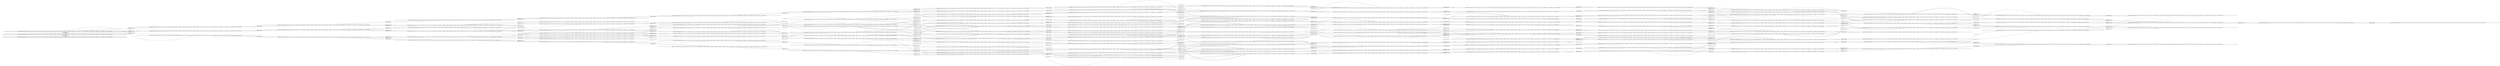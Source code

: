 digraph {
rankdir="LR"
s0[peripheries=2,label="State(index=0, fluent atoms=[(at p3 c_0_0), (at p2 c_0_0), (at p1 c_0_0), (empty t1), (at t1 c_0_2)], static atoms=[(truck t1), (locatable t1), (package p3), (locatable p3), (package p2), (locatable p2), (package p1), (locatable p1), (cell c_0_2), (cell c_0_1), (cell c_0_0), (adjacent c_0_0 c_0_1), (adjacent c_0_1 c_0_0), (adjacent c_0_1 c_0_2), (adjacent c_0_2 c_0_1)], derived atoms=[])"]
s1[peripheries=2,label="State(index=1, fluent atoms=[(at p3 c_0_0), (at p2 c_0_0), (at p1 c_0_0), (empty t1), (at t1 c_0_1)], static atoms=[(truck t1), (locatable t1), (package p3), (locatable p3), (package p2), (locatable p2), (package p1), (locatable p1), (cell c_0_2), (cell c_0_1), (cell c_0_0), (adjacent c_0_0 c_0_1), (adjacent c_0_1 c_0_0), (adjacent c_0_1 c_0_2), (adjacent c_0_2 c_0_1)], derived atoms=[])"]
s2[peripheries=2,label="State(index=2, fluent atoms=[(at p3 c_0_0), (at p2 c_0_0), (at p1 c_0_0), (empty t1), (at t1 c_0_0)], static atoms=[(truck t1), (locatable t1), (package p3), (locatable p3), (package p2), (locatable p2), (package p1), (locatable p1), (cell c_0_2), (cell c_0_1), (cell c_0_0), (adjacent c_0_0 c_0_1), (adjacent c_0_1 c_0_0), (adjacent c_0_1 c_0_2), (adjacent c_0_2 c_0_1)], derived atoms=[])"]
s3[label="State(index=3, fluent atoms=[(at p2 c_0_0), (at p1 c_0_0), (at t1 c_0_0), (carrying t1 p3)], static atoms=[(truck t1), (locatable t1), (package p3), (locatable p3), (package p2), (locatable p2), (package p1), (locatable p1), (cell c_0_2), (cell c_0_1), (cell c_0_0), (adjacent c_0_0 c_0_1), (adjacent c_0_1 c_0_0), (adjacent c_0_1 c_0_2), (adjacent c_0_2 c_0_1)], derived atoms=[])"]
s4[label="State(index=4, fluent atoms=[(at p3 c_0_0), (at p1 c_0_0), (at t1 c_0_0), (carrying t1 p2)], static atoms=[(truck t1), (locatable t1), (package p3), (locatable p3), (package p2), (locatable p2), (package p1), (locatable p1), (cell c_0_2), (cell c_0_1), (cell c_0_0), (adjacent c_0_0 c_0_1), (adjacent c_0_1 c_0_0), (adjacent c_0_1 c_0_2), (adjacent c_0_2 c_0_1)], derived atoms=[])"]
s5[label="State(index=5, fluent atoms=[(at p3 c_0_0), (at p2 c_0_0), (at t1 c_0_0), (carrying t1 p1)], static atoms=[(truck t1), (locatable t1), (package p3), (locatable p3), (package p2), (locatable p2), (package p1), (locatable p1), (cell c_0_2), (cell c_0_1), (cell c_0_0), (adjacent c_0_0 c_0_1), (adjacent c_0_1 c_0_0), (adjacent c_0_1 c_0_2), (adjacent c_0_2 c_0_1)], derived atoms=[])"]
s6[label="State(index=6, fluent atoms=[(at p3 c_0_0), (at p2 c_0_0), (at t1 c_0_1), (carrying t1 p1)], static atoms=[(truck t1), (locatable t1), (package p3), (locatable p3), (package p2), (locatable p2), (package p1), (locatable p1), (cell c_0_2), (cell c_0_1), (cell c_0_0), (adjacent c_0_0 c_0_1), (adjacent c_0_1 c_0_0), (adjacent c_0_1 c_0_2), (adjacent c_0_2 c_0_1)], derived atoms=[])"]
s7[label="State(index=7, fluent atoms=[(at p3 c_0_0), (at p2 c_0_0), (at t1 c_0_2), (carrying t1 p1)], static atoms=[(truck t1), (locatable t1), (package p3), (locatable p3), (package p2), (locatable p2), (package p1), (locatable p1), (cell c_0_2), (cell c_0_1), (cell c_0_0), (adjacent c_0_0 c_0_1), (adjacent c_0_1 c_0_0), (adjacent c_0_1 c_0_2), (adjacent c_0_2 c_0_1)], derived atoms=[])"]
s8[label="State(index=8, fluent atoms=[(at p3 c_0_0), (at p2 c_0_0), (empty t1), (at t1 c_0_1), (at p1 c_0_1)], static atoms=[(truck t1), (locatable t1), (package p3), (locatable p3), (package p2), (locatable p2), (package p1), (locatable p1), (cell c_0_2), (cell c_0_1), (cell c_0_0), (adjacent c_0_0 c_0_1), (adjacent c_0_1 c_0_0), (adjacent c_0_1 c_0_2), (adjacent c_0_2 c_0_1)], derived atoms=[])"]
s9[label="State(index=9, fluent atoms=[(at p3 c_0_0), (at p2 c_0_0), (empty t1), (at t1 c_0_2), (at p1 c_0_1)], static atoms=[(truck t1), (locatable t1), (package p3), (locatable p3), (package p2), (locatable p2), (package p1), (locatable p1), (cell c_0_2), (cell c_0_1), (cell c_0_0), (adjacent c_0_0 c_0_1), (adjacent c_0_1 c_0_0), (adjacent c_0_1 c_0_2), (adjacent c_0_2 c_0_1)], derived atoms=[])"]
s10[label="State(index=10, fluent atoms=[(at p3 c_0_0), (at p2 c_0_0), (empty t1), (at t1 c_0_0), (at p1 c_0_1)], static atoms=[(truck t1), (locatable t1), (package p3), (locatable p3), (package p2), (locatable p2), (package p1), (locatable p1), (cell c_0_2), (cell c_0_1), (cell c_0_0), (adjacent c_0_0 c_0_1), (adjacent c_0_1 c_0_0), (adjacent c_0_1 c_0_2), (adjacent c_0_2 c_0_1)], derived atoms=[])"]
s11[label="State(index=11, fluent atoms=[(at p2 c_0_0), (at t1 c_0_0), (carrying t1 p3), (at p1 c_0_1)], static atoms=[(truck t1), (locatable t1), (package p3), (locatable p3), (package p2), (locatable p2), (package p1), (locatable p1), (cell c_0_2), (cell c_0_1), (cell c_0_0), (adjacent c_0_0 c_0_1), (adjacent c_0_1 c_0_0), (adjacent c_0_1 c_0_2), (adjacent c_0_2 c_0_1)], derived atoms=[])"]
s12[label="State(index=12, fluent atoms=[(at p3 c_0_0), (at t1 c_0_0), (carrying t1 p2), (at p1 c_0_1)], static atoms=[(truck t1), (locatable t1), (package p3), (locatable p3), (package p2), (locatable p2), (package p1), (locatable p1), (cell c_0_2), (cell c_0_1), (cell c_0_0), (adjacent c_0_0 c_0_1), (adjacent c_0_1 c_0_0), (adjacent c_0_1 c_0_2), (adjacent c_0_2 c_0_1)], derived atoms=[])"]
s13[label="State(index=13, fluent atoms=[(at p3 c_0_0), (at t1 c_0_1), (carrying t1 p2), (at p1 c_0_1)], static atoms=[(truck t1), (locatable t1), (package p3), (locatable p3), (package p2), (locatable p2), (package p1), (locatable p1), (cell c_0_2), (cell c_0_1), (cell c_0_0), (adjacent c_0_0 c_0_1), (adjacent c_0_1 c_0_0), (adjacent c_0_1 c_0_2), (adjacent c_0_2 c_0_1)], derived atoms=[])"]
s14[label="State(index=14, fluent atoms=[(at p3 c_0_0), (at t1 c_0_2), (carrying t1 p2), (at p1 c_0_1)], static atoms=[(truck t1), (locatable t1), (package p3), (locatable p3), (package p2), (locatable p2), (package p1), (locatable p1), (cell c_0_2), (cell c_0_1), (cell c_0_0), (adjacent c_0_0 c_0_1), (adjacent c_0_1 c_0_0), (adjacent c_0_1 c_0_2), (adjacent c_0_2 c_0_1)], derived atoms=[])"]
s15[label="State(index=15, fluent atoms=[(at p3 c_0_0), (empty t1), (at t1 c_0_1), (at p2 c_0_1), (at p1 c_0_1)], static atoms=[(truck t1), (locatable t1), (package p3), (locatable p3), (package p2), (locatable p2), (package p1), (locatable p1), (cell c_0_2), (cell c_0_1), (cell c_0_0), (adjacent c_0_0 c_0_1), (adjacent c_0_1 c_0_0), (adjacent c_0_1 c_0_2), (adjacent c_0_2 c_0_1)], derived atoms=[])"]
s16[label="State(index=16, fluent atoms=[(at p3 c_0_0), (empty t1), (at t1 c_0_2), (at p2 c_0_1), (at p1 c_0_1)], static atoms=[(truck t1), (locatable t1), (package p3), (locatable p3), (package p2), (locatable p2), (package p1), (locatable p1), (cell c_0_2), (cell c_0_1), (cell c_0_0), (adjacent c_0_0 c_0_1), (adjacent c_0_1 c_0_0), (adjacent c_0_1 c_0_2), (adjacent c_0_2 c_0_1)], derived atoms=[])"]
s17[label="State(index=17, fluent atoms=[(at p3 c_0_0), (empty t1), (at t1 c_0_0), (at p2 c_0_1), (at p1 c_0_1)], static atoms=[(truck t1), (locatable t1), (package p3), (locatable p3), (package p2), (locatable p2), (package p1), (locatable p1), (cell c_0_2), (cell c_0_1), (cell c_0_0), (adjacent c_0_0 c_0_1), (adjacent c_0_1 c_0_0), (adjacent c_0_1 c_0_2), (adjacent c_0_2 c_0_1)], derived atoms=[])"]
s18[label="State(index=18, fluent atoms=[(at p3 c_0_0), (at t1 c_0_1), (carrying t1 p1), (at p2 c_0_1)], static atoms=[(truck t1), (locatable t1), (package p3), (locatable p3), (package p2), (locatable p2), (package p1), (locatable p1), (cell c_0_2), (cell c_0_1), (cell c_0_0), (adjacent c_0_0 c_0_1), (adjacent c_0_1 c_0_0), (adjacent c_0_1 c_0_2), (adjacent c_0_2 c_0_1)], derived atoms=[])"]
s19[label="State(index=19, fluent atoms=[(at p3 c_0_0), (at t1 c_0_2), (carrying t1 p1), (at p2 c_0_1)], static atoms=[(truck t1), (locatable t1), (package p3), (locatable p3), (package p2), (locatable p2), (package p1), (locatable p1), (cell c_0_2), (cell c_0_1), (cell c_0_0), (adjacent c_0_0 c_0_1), (adjacent c_0_1 c_0_0), (adjacent c_0_1 c_0_2), (adjacent c_0_2 c_0_1)], derived atoms=[])"]
s20[label="State(index=20, fluent atoms=[(at p3 c_0_0), (at t1 c_0_0), (carrying t1 p1), (at p2 c_0_1)], static atoms=[(truck t1), (locatable t1), (package p3), (locatable p3), (package p2), (locatable p2), (package p1), (locatable p1), (cell c_0_2), (cell c_0_1), (cell c_0_0), (adjacent c_0_0 c_0_1), (adjacent c_0_1 c_0_0), (adjacent c_0_1 c_0_2), (adjacent c_0_2 c_0_1)], derived atoms=[])"]
s21[label="State(index=21, fluent atoms=[(at p3 c_0_0), (at p1 c_0_0), (empty t1), (at t1 c_0_0), (at p2 c_0_1)], static atoms=[(truck t1), (locatable t1), (package p3), (locatable p3), (package p2), (locatable p2), (package p1), (locatable p1), (cell c_0_2), (cell c_0_1), (cell c_0_0), (adjacent c_0_0 c_0_1), (adjacent c_0_1 c_0_0), (adjacent c_0_1 c_0_2), (adjacent c_0_2 c_0_1)], derived atoms=[])"]
s22[label="State(index=22, fluent atoms=[(at p3 c_0_0), (at p1 c_0_0), (empty t1), (at t1 c_0_1), (at p2 c_0_1)], static atoms=[(truck t1), (locatable t1), (package p3), (locatable p3), (package p2), (locatable p2), (package p1), (locatable p1), (cell c_0_2), (cell c_0_1), (cell c_0_0), (adjacent c_0_0 c_0_1), (adjacent c_0_1 c_0_0), (adjacent c_0_1 c_0_2), (adjacent c_0_2 c_0_1)], derived atoms=[])"]
s23[label="State(index=23, fluent atoms=[(at p1 c_0_0), (at t1 c_0_0), (carrying t1 p3), (at p2 c_0_1)], static atoms=[(truck t1), (locatable t1), (package p3), (locatable p3), (package p2), (locatable p2), (package p1), (locatable p1), (cell c_0_2), (cell c_0_1), (cell c_0_0), (adjacent c_0_0 c_0_1), (adjacent c_0_1 c_0_0), (adjacent c_0_1 c_0_2), (adjacent c_0_2 c_0_1)], derived atoms=[])"]
s24[label="State(index=24, fluent atoms=[(at p1 c_0_0), (at t1 c_0_1), (carrying t1 p3), (at p2 c_0_1)], static atoms=[(truck t1), (locatable t1), (package p3), (locatable p3), (package p2), (locatable p2), (package p1), (locatable p1), (cell c_0_2), (cell c_0_1), (cell c_0_0), (adjacent c_0_0 c_0_1), (adjacent c_0_1 c_0_0), (adjacent c_0_1 c_0_2), (adjacent c_0_2 c_0_1)], derived atoms=[])"]
s25[label="State(index=25, fluent atoms=[(at p1 c_0_0), (at t1 c_0_2), (carrying t1 p3), (at p2 c_0_1)], static atoms=[(truck t1), (locatable t1), (package p3), (locatable p3), (package p2), (locatable p2), (package p1), (locatable p1), (cell c_0_2), (cell c_0_1), (cell c_0_0), (adjacent c_0_0 c_0_1), (adjacent c_0_1 c_0_0), (adjacent c_0_1 c_0_2), (adjacent c_0_2 c_0_1)], derived atoms=[])"]
s26[label="State(index=26, fluent atoms=[(at p1 c_0_0), (empty t1), (at t1 c_0_1), (at p3 c_0_1), (at p2 c_0_1)], static atoms=[(truck t1), (locatable t1), (package p3), (locatable p3), (package p2), (locatable p2), (package p1), (locatable p1), (cell c_0_2), (cell c_0_1), (cell c_0_0), (adjacent c_0_0 c_0_1), (adjacent c_0_1 c_0_0), (adjacent c_0_1 c_0_2), (adjacent c_0_2 c_0_1)], derived atoms=[])"]
s27[label="State(index=27, fluent atoms=[(at p1 c_0_0), (empty t1), (at t1 c_0_2), (at p3 c_0_1), (at p2 c_0_1)], static atoms=[(truck t1), (locatable t1), (package p3), (locatable p3), (package p2), (locatable p2), (package p1), (locatable p1), (cell c_0_2), (cell c_0_1), (cell c_0_0), (adjacent c_0_0 c_0_1), (adjacent c_0_1 c_0_0), (adjacent c_0_1 c_0_2), (adjacent c_0_2 c_0_1)], derived atoms=[])"]
s28[label="State(index=28, fluent atoms=[(at p1 c_0_0), (empty t1), (at t1 c_0_0), (at p3 c_0_1), (at p2 c_0_1)], static atoms=[(truck t1), (locatable t1), (package p3), (locatable p3), (package p2), (locatable p2), (package p1), (locatable p1), (cell c_0_2), (cell c_0_1), (cell c_0_0), (adjacent c_0_0 c_0_1), (adjacent c_0_1 c_0_0), (adjacent c_0_1 c_0_2), (adjacent c_0_2 c_0_1)], derived atoms=[])"]
s29[label="State(index=29, fluent atoms=[(at p1 c_0_0), (at t1 c_0_1), (carrying t1 p2), (at p3 c_0_1)], static atoms=[(truck t1), (locatable t1), (package p3), (locatable p3), (package p2), (locatable p2), (package p1), (locatable p1), (cell c_0_2), (cell c_0_1), (cell c_0_0), (adjacent c_0_0 c_0_1), (adjacent c_0_1 c_0_0), (adjacent c_0_1 c_0_2), (adjacent c_0_2 c_0_1)], derived atoms=[])"]
s30[label="State(index=30, fluent atoms=[(at p1 c_0_0), (at t1 c_0_2), (carrying t1 p2), (at p3 c_0_1)], static atoms=[(truck t1), (locatable t1), (package p3), (locatable p3), (package p2), (locatable p2), (package p1), (locatable p1), (cell c_0_2), (cell c_0_1), (cell c_0_0), (adjacent c_0_0 c_0_1), (adjacent c_0_1 c_0_0), (adjacent c_0_1 c_0_2), (adjacent c_0_2 c_0_1)], derived atoms=[])"]
s31[label="State(index=31, fluent atoms=[(at p1 c_0_0), (at t1 c_0_0), (carrying t1 p2), (at p3 c_0_1)], static atoms=[(truck t1), (locatable t1), (package p3), (locatable p3), (package p2), (locatable p2), (package p1), (locatable p1), (cell c_0_2), (cell c_0_1), (cell c_0_0), (adjacent c_0_0 c_0_1), (adjacent c_0_1 c_0_0), (adjacent c_0_1 c_0_2), (adjacent c_0_2 c_0_1)], derived atoms=[])"]
s32[label="State(index=32, fluent atoms=[(at p2 c_0_0), (at p1 c_0_0), (empty t1), (at t1 c_0_0), (at p3 c_0_1)], static atoms=[(truck t1), (locatable t1), (package p3), (locatable p3), (package p2), (locatable p2), (package p1), (locatable p1), (cell c_0_2), (cell c_0_1), (cell c_0_0), (adjacent c_0_0 c_0_1), (adjacent c_0_1 c_0_0), (adjacent c_0_1 c_0_2), (adjacent c_0_2 c_0_1)], derived atoms=[])"]
s33[label="State(index=33, fluent atoms=[(at p2 c_0_0), (at p1 c_0_0), (empty t1), (at t1 c_0_1), (at p3 c_0_1)], static atoms=[(truck t1), (locatable t1), (package p3), (locatable p3), (package p2), (locatable p2), (package p1), (locatable p1), (cell c_0_2), (cell c_0_1), (cell c_0_0), (adjacent c_0_0 c_0_1), (adjacent c_0_1 c_0_0), (adjacent c_0_1 c_0_2), (adjacent c_0_2 c_0_1)], derived atoms=[])"]
s34[label="State(index=34, fluent atoms=[(at p2 c_0_0), (at t1 c_0_0), (carrying t1 p1), (at p3 c_0_1)], static atoms=[(truck t1), (locatable t1), (package p3), (locatable p3), (package p2), (locatable p2), (package p1), (locatable p1), (cell c_0_2), (cell c_0_1), (cell c_0_0), (adjacent c_0_0 c_0_1), (adjacent c_0_1 c_0_0), (adjacent c_0_1 c_0_2), (adjacent c_0_2 c_0_1)], derived atoms=[])"]
s35[label="State(index=35, fluent atoms=[(at p2 c_0_0), (at t1 c_0_1), (carrying t1 p1), (at p3 c_0_1)], static atoms=[(truck t1), (locatable t1), (package p3), (locatable p3), (package p2), (locatable p2), (package p1), (locatable p1), (cell c_0_2), (cell c_0_1), (cell c_0_0), (adjacent c_0_0 c_0_1), (adjacent c_0_1 c_0_0), (adjacent c_0_1 c_0_2), (adjacent c_0_2 c_0_1)], derived atoms=[])"]
s36[label="State(index=36, fluent atoms=[(at p2 c_0_0), (at t1 c_0_2), (carrying t1 p1), (at p3 c_0_1)], static atoms=[(truck t1), (locatable t1), (package p3), (locatable p3), (package p2), (locatable p2), (package p1), (locatable p1), (cell c_0_2), (cell c_0_1), (cell c_0_0), (adjacent c_0_0 c_0_1), (adjacent c_0_1 c_0_0), (adjacent c_0_1 c_0_2), (adjacent c_0_2 c_0_1)], derived atoms=[])"]
s37[label="State(index=37, fluent atoms=[(at p2 c_0_0), (empty t1), (at t1 c_0_1), (at p3 c_0_1), (at p1 c_0_1)], static atoms=[(truck t1), (locatable t1), (package p3), (locatable p3), (package p2), (locatable p2), (package p1), (locatable p1), (cell c_0_2), (cell c_0_1), (cell c_0_0), (adjacent c_0_0 c_0_1), (adjacent c_0_1 c_0_0), (adjacent c_0_1 c_0_2), (adjacent c_0_2 c_0_1)], derived atoms=[])"]
s38[label="State(index=38, fluent atoms=[(at p2 c_0_0), (empty t1), (at t1 c_0_2), (at p3 c_0_1), (at p1 c_0_1)], static atoms=[(truck t1), (locatable t1), (package p3), (locatable p3), (package p2), (locatable p2), (package p1), (locatable p1), (cell c_0_2), (cell c_0_1), (cell c_0_0), (adjacent c_0_0 c_0_1), (adjacent c_0_1 c_0_0), (adjacent c_0_1 c_0_2), (adjacent c_0_2 c_0_1)], derived atoms=[])"]
s39[label="State(index=39, fluent atoms=[(at p2 c_0_0), (empty t1), (at t1 c_0_0), (at p3 c_0_1), (at p1 c_0_1)], static atoms=[(truck t1), (locatable t1), (package p3), (locatable p3), (package p2), (locatable p2), (package p1), (locatable p1), (cell c_0_2), (cell c_0_1), (cell c_0_0), (adjacent c_0_0 c_0_1), (adjacent c_0_1 c_0_0), (adjacent c_0_1 c_0_2), (adjacent c_0_2 c_0_1)], derived atoms=[])"]
s40[label="State(index=40, fluent atoms=[(at p2 c_0_0), (at t1 c_0_1), (carrying t1 p3), (at p1 c_0_1)], static atoms=[(truck t1), (locatable t1), (package p3), (locatable p3), (package p2), (locatable p2), (package p1), (locatable p1), (cell c_0_2), (cell c_0_1), (cell c_0_0), (adjacent c_0_0 c_0_1), (adjacent c_0_1 c_0_0), (adjacent c_0_1 c_0_2), (adjacent c_0_2 c_0_1)], derived atoms=[])"]
s41[label="State(index=41, fluent atoms=[(at p2 c_0_0), (at t1 c_0_2), (carrying t1 p3), (at p1 c_0_1)], static atoms=[(truck t1), (locatable t1), (package p3), (locatable p3), (package p2), (locatable p2), (package p1), (locatable p1), (cell c_0_2), (cell c_0_1), (cell c_0_0), (adjacent c_0_0 c_0_1), (adjacent c_0_1 c_0_0), (adjacent c_0_1 c_0_2), (adjacent c_0_2 c_0_1)], derived atoms=[])"]
s42[label="State(index=42, fluent atoms=[(at p2 c_0_0), (empty t1), (at t1 c_0_2), (at p3 c_0_2), (at p1 c_0_1)], static atoms=[(truck t1), (locatable t1), (package p3), (locatable p3), (package p2), (locatable p2), (package p1), (locatable p1), (cell c_0_2), (cell c_0_1), (cell c_0_0), (adjacent c_0_0 c_0_1), (adjacent c_0_1 c_0_0), (adjacent c_0_1 c_0_2), (adjacent c_0_2 c_0_1)], derived atoms=[])"]
s43[label="State(index=43, fluent atoms=[(at p2 c_0_0), (empty t1), (at t1 c_0_1), (at p3 c_0_2), (at p1 c_0_1)], static atoms=[(truck t1), (locatable t1), (package p3), (locatable p3), (package p2), (locatable p2), (package p1), (locatable p1), (cell c_0_2), (cell c_0_1), (cell c_0_0), (adjacent c_0_0 c_0_1), (adjacent c_0_1 c_0_0), (adjacent c_0_1 c_0_2), (adjacent c_0_2 c_0_1)], derived atoms=[])"]
s44[label="State(index=44, fluent atoms=[(at p2 c_0_0), (empty t1), (at t1 c_0_0), (at p3 c_0_2), (at p1 c_0_1)], static atoms=[(truck t1), (locatable t1), (package p3), (locatable p3), (package p2), (locatable p2), (package p1), (locatable p1), (cell c_0_2), (cell c_0_1), (cell c_0_0), (adjacent c_0_0 c_0_1), (adjacent c_0_1 c_0_0), (adjacent c_0_1 c_0_2), (adjacent c_0_2 c_0_1)], derived atoms=[])"]
s45[label="State(index=45, fluent atoms=[(at p2 c_0_0), (at t1 c_0_1), (carrying t1 p1), (at p3 c_0_2)], static atoms=[(truck t1), (locatable t1), (package p3), (locatable p3), (package p2), (locatable p2), (package p1), (locatable p1), (cell c_0_2), (cell c_0_1), (cell c_0_0), (adjacent c_0_0 c_0_1), (adjacent c_0_1 c_0_0), (adjacent c_0_1 c_0_2), (adjacent c_0_2 c_0_1)], derived atoms=[])"]
s46[label="State(index=46, fluent atoms=[(at p2 c_0_0), (at t1 c_0_2), (carrying t1 p1), (at p3 c_0_2)], static atoms=[(truck t1), (locatable t1), (package p3), (locatable p3), (package p2), (locatable p2), (package p1), (locatable p1), (cell c_0_2), (cell c_0_1), (cell c_0_0), (adjacent c_0_0 c_0_1), (adjacent c_0_1 c_0_0), (adjacent c_0_1 c_0_2), (adjacent c_0_2 c_0_1)], derived atoms=[])"]
s47[label="State(index=47, fluent atoms=[(at p2 c_0_0), (at t1 c_0_0), (carrying t1 p1), (at p3 c_0_2)], static atoms=[(truck t1), (locatable t1), (package p3), (locatable p3), (package p2), (locatable p2), (package p1), (locatable p1), (cell c_0_2), (cell c_0_1), (cell c_0_0), (adjacent c_0_0 c_0_1), (adjacent c_0_1 c_0_0), (adjacent c_0_1 c_0_2), (adjacent c_0_2 c_0_1)], derived atoms=[])"]
s48[label="State(index=48, fluent atoms=[(at p2 c_0_0), (at p1 c_0_0), (empty t1), (at t1 c_0_0), (at p3 c_0_2)], static atoms=[(truck t1), (locatable t1), (package p3), (locatable p3), (package p2), (locatable p2), (package p1), (locatable p1), (cell c_0_2), (cell c_0_1), (cell c_0_0), (adjacent c_0_0 c_0_1), (adjacent c_0_1 c_0_0), (adjacent c_0_1 c_0_2), (adjacent c_0_2 c_0_1)], derived atoms=[])"]
s49[label="State(index=49, fluent atoms=[(at p2 c_0_0), (at p1 c_0_0), (empty t1), (at t1 c_0_1), (at p3 c_0_2)], static atoms=[(truck t1), (locatable t1), (package p3), (locatable p3), (package p2), (locatable p2), (package p1), (locatable p1), (cell c_0_2), (cell c_0_1), (cell c_0_0), (adjacent c_0_0 c_0_1), (adjacent c_0_1 c_0_0), (adjacent c_0_1 c_0_2), (adjacent c_0_2 c_0_1)], derived atoms=[])"]
s50[label="State(index=50, fluent atoms=[(at p1 c_0_0), (at t1 c_0_0), (carrying t1 p2), (at p3 c_0_2)], static atoms=[(truck t1), (locatable t1), (package p3), (locatable p3), (package p2), (locatable p2), (package p1), (locatable p1), (cell c_0_2), (cell c_0_1), (cell c_0_0), (adjacent c_0_0 c_0_1), (adjacent c_0_1 c_0_0), (adjacent c_0_1 c_0_2), (adjacent c_0_2 c_0_1)], derived atoms=[])"]
s51[label="State(index=51, fluent atoms=[(at p1 c_0_0), (at t1 c_0_1), (carrying t1 p2), (at p3 c_0_2)], static atoms=[(truck t1), (locatable t1), (package p3), (locatable p3), (package p2), (locatable p2), (package p1), (locatable p1), (cell c_0_2), (cell c_0_1), (cell c_0_0), (adjacent c_0_0 c_0_1), (adjacent c_0_1 c_0_0), (adjacent c_0_1 c_0_2), (adjacent c_0_2 c_0_1)], derived atoms=[])"]
s52[label="State(index=52, fluent atoms=[(at p1 c_0_0), (at t1 c_0_2), (carrying t1 p2), (at p3 c_0_2)], static atoms=[(truck t1), (locatable t1), (package p3), (locatable p3), (package p2), (locatable p2), (package p1), (locatable p1), (cell c_0_2), (cell c_0_1), (cell c_0_0), (adjacent c_0_0 c_0_1), (adjacent c_0_1 c_0_0), (adjacent c_0_1 c_0_2), (adjacent c_0_2 c_0_1)], derived atoms=[])"]
s53[label="State(index=53, fluent atoms=[(at p1 c_0_0), (empty t1), (at t1 c_0_1), (at p3 c_0_2), (at p2 c_0_1)], static atoms=[(truck t1), (locatable t1), (package p3), (locatable p3), (package p2), (locatable p2), (package p1), (locatable p1), (cell c_0_2), (cell c_0_1), (cell c_0_0), (adjacent c_0_0 c_0_1), (adjacent c_0_1 c_0_0), (adjacent c_0_1 c_0_2), (adjacent c_0_2 c_0_1)], derived atoms=[])"]
s54[label="State(index=54, fluent atoms=[(at p1 c_0_0), (empty t1), (at t1 c_0_2), (at p3 c_0_2), (at p2 c_0_1)], static atoms=[(truck t1), (locatable t1), (package p3), (locatable p3), (package p2), (locatable p2), (package p1), (locatable p1), (cell c_0_2), (cell c_0_1), (cell c_0_0), (adjacent c_0_0 c_0_1), (adjacent c_0_1 c_0_0), (adjacent c_0_1 c_0_2), (adjacent c_0_2 c_0_1)], derived atoms=[])"]
s55[label="State(index=55, fluent atoms=[(at p1 c_0_0), (empty t1), (at t1 c_0_0), (at p3 c_0_2), (at p2 c_0_1)], static atoms=[(truck t1), (locatable t1), (package p3), (locatable p3), (package p2), (locatable p2), (package p1), (locatable p1), (cell c_0_2), (cell c_0_1), (cell c_0_0), (adjacent c_0_0 c_0_1), (adjacent c_0_1 c_0_0), (adjacent c_0_1 c_0_2), (adjacent c_0_2 c_0_1)], derived atoms=[])"]
s56[label="State(index=56, fluent atoms=[(at t1 c_0_0), (carrying t1 p1), (at p3 c_0_2), (at p2 c_0_1)], static atoms=[(truck t1), (locatable t1), (package p3), (locatable p3), (package p2), (locatable p2), (package p1), (locatable p1), (cell c_0_2), (cell c_0_1), (cell c_0_0), (adjacent c_0_0 c_0_1), (adjacent c_0_1 c_0_0), (adjacent c_0_1 c_0_2), (adjacent c_0_2 c_0_1)], derived atoms=[])"]
s57[label="State(index=57, fluent atoms=[(at t1 c_0_1), (carrying t1 p1), (at p3 c_0_2), (at p2 c_0_1)], static atoms=[(truck t1), (locatable t1), (package p3), (locatable p3), (package p2), (locatable p2), (package p1), (locatable p1), (cell c_0_2), (cell c_0_1), (cell c_0_0), (adjacent c_0_0 c_0_1), (adjacent c_0_1 c_0_0), (adjacent c_0_1 c_0_2), (adjacent c_0_2 c_0_1)], derived atoms=[])"]
s58[label="State(index=58, fluent atoms=[(at t1 c_0_2), (carrying t1 p1), (at p3 c_0_2), (at p2 c_0_1)], static atoms=[(truck t1), (locatable t1), (package p3), (locatable p3), (package p2), (locatable p2), (package p1), (locatable p1), (cell c_0_2), (cell c_0_1), (cell c_0_0), (adjacent c_0_0 c_0_1), (adjacent c_0_1 c_0_0), (adjacent c_0_1 c_0_2), (adjacent c_0_2 c_0_1)], derived atoms=[])"]
s59[label="State(index=59, fluent atoms=[(empty t1), (at t1 c_0_1), (at p3 c_0_2), (at p2 c_0_1), (at p1 c_0_1)], static atoms=[(truck t1), (locatable t1), (package p3), (locatable p3), (package p2), (locatable p2), (package p1), (locatable p1), (cell c_0_2), (cell c_0_1), (cell c_0_0), (adjacent c_0_0 c_0_1), (adjacent c_0_1 c_0_0), (adjacent c_0_1 c_0_2), (adjacent c_0_2 c_0_1)], derived atoms=[])"]
s60[label="State(index=60, fluent atoms=[(empty t1), (at t1 c_0_2), (at p3 c_0_2), (at p2 c_0_1), (at p1 c_0_1)], static atoms=[(truck t1), (locatable t1), (package p3), (locatable p3), (package p2), (locatable p2), (package p1), (locatable p1), (cell c_0_2), (cell c_0_1), (cell c_0_0), (adjacent c_0_0 c_0_1), (adjacent c_0_1 c_0_0), (adjacent c_0_1 c_0_2), (adjacent c_0_2 c_0_1)], derived atoms=[])"]
s61[label="State(index=61, fluent atoms=[(empty t1), (at t1 c_0_0), (at p3 c_0_2), (at p2 c_0_1), (at p1 c_0_1)], static atoms=[(truck t1), (locatable t1), (package p3), (locatable p3), (package p2), (locatable p2), (package p1), (locatable p1), (cell c_0_2), (cell c_0_1), (cell c_0_0), (adjacent c_0_0 c_0_1), (adjacent c_0_1 c_0_0), (adjacent c_0_1 c_0_2), (adjacent c_0_2 c_0_1)], derived atoms=[])"]
s62[label="State(index=62, fluent atoms=[(at t1 c_0_1), (carrying t1 p2), (at p3 c_0_2), (at p1 c_0_1)], static atoms=[(truck t1), (locatable t1), (package p3), (locatable p3), (package p2), (locatable p2), (package p1), (locatable p1), (cell c_0_2), (cell c_0_1), (cell c_0_0), (adjacent c_0_0 c_0_1), (adjacent c_0_1 c_0_0), (adjacent c_0_1 c_0_2), (adjacent c_0_2 c_0_1)], derived atoms=[])"]
s63[label="State(index=63, fluent atoms=[(at t1 c_0_2), (carrying t1 p2), (at p3 c_0_2), (at p1 c_0_1)], static atoms=[(truck t1), (locatable t1), (package p3), (locatable p3), (package p2), (locatable p2), (package p1), (locatable p1), (cell c_0_2), (cell c_0_1), (cell c_0_0), (adjacent c_0_0 c_0_1), (adjacent c_0_1 c_0_0), (adjacent c_0_1 c_0_2), (adjacent c_0_2 c_0_1)], derived atoms=[])"]
s64[label="State(index=64, fluent atoms=[(at t1 c_0_0), (carrying t1 p2), (at p3 c_0_2), (at p1 c_0_1)], static atoms=[(truck t1), (locatable t1), (package p3), (locatable p3), (package p2), (locatable p2), (package p1), (locatable p1), (cell c_0_2), (cell c_0_1), (cell c_0_0), (adjacent c_0_0 c_0_1), (adjacent c_0_1 c_0_0), (adjacent c_0_1 c_0_2), (adjacent c_0_2 c_0_1)], derived atoms=[])"]
s65[label="State(index=65, fluent atoms=[(empty t1), (at t1 c_0_2), (at p3 c_0_2), (at p2 c_0_2), (at p1 c_0_1)], static atoms=[(truck t1), (locatable t1), (package p3), (locatable p3), (package p2), (locatable p2), (package p1), (locatable p1), (cell c_0_2), (cell c_0_1), (cell c_0_0), (adjacent c_0_0 c_0_1), (adjacent c_0_1 c_0_0), (adjacent c_0_1 c_0_2), (adjacent c_0_2 c_0_1)], derived atoms=[])"]
s66[label="State(index=66, fluent atoms=[(empty t1), (at t1 c_0_1), (at p3 c_0_2), (at p2 c_0_2), (at p1 c_0_1)], static atoms=[(truck t1), (locatable t1), (package p3), (locatable p3), (package p2), (locatable p2), (package p1), (locatable p1), (cell c_0_2), (cell c_0_1), (cell c_0_0), (adjacent c_0_0 c_0_1), (adjacent c_0_1 c_0_0), (adjacent c_0_1 c_0_2), (adjacent c_0_2 c_0_1)], derived atoms=[])"]
s67[label="State(index=67, fluent atoms=[(at t1 c_0_2), (carrying t1 p3), (at p2 c_0_2), (at p1 c_0_1)], static atoms=[(truck t1), (locatable t1), (package p3), (locatable p3), (package p2), (locatable p2), (package p1), (locatable p1), (cell c_0_2), (cell c_0_1), (cell c_0_0), (adjacent c_0_0 c_0_1), (adjacent c_0_1 c_0_0), (adjacent c_0_1 c_0_2), (adjacent c_0_2 c_0_1)], derived atoms=[])"]
s68[label="State(index=68, fluent atoms=[(at t1 c_0_1), (carrying t1 p3), (at p2 c_0_2), (at p1 c_0_1)], static atoms=[(truck t1), (locatable t1), (package p3), (locatable p3), (package p2), (locatable p2), (package p1), (locatable p1), (cell c_0_2), (cell c_0_1), (cell c_0_0), (adjacent c_0_0 c_0_1), (adjacent c_0_1 c_0_0), (adjacent c_0_1 c_0_2), (adjacent c_0_2 c_0_1)], derived atoms=[])"]
s69[label="State(index=69, fluent atoms=[(at t1 c_0_0), (carrying t1 p3), (at p2 c_0_2), (at p1 c_0_1)], static atoms=[(truck t1), (locatable t1), (package p3), (locatable p3), (package p2), (locatable p2), (package p1), (locatable p1), (cell c_0_2), (cell c_0_1), (cell c_0_0), (adjacent c_0_0 c_0_1), (adjacent c_0_1 c_0_0), (adjacent c_0_1 c_0_2), (adjacent c_0_2 c_0_1)], derived atoms=[])"]
s70[label="State(index=70, fluent atoms=[(empty t1), (at t1 c_0_1), (at p3 c_0_1), (at p2 c_0_2), (at p1 c_0_1)], static atoms=[(truck t1), (locatable t1), (package p3), (locatable p3), (package p2), (locatable p2), (package p1), (locatable p1), (cell c_0_2), (cell c_0_1), (cell c_0_0), (adjacent c_0_0 c_0_1), (adjacent c_0_1 c_0_0), (adjacent c_0_1 c_0_2), (adjacent c_0_2 c_0_1)], derived atoms=[])"]
s71[label="State(index=71, fluent atoms=[(empty t1), (at t1 c_0_2), (at p3 c_0_1), (at p2 c_0_2), (at p1 c_0_1)], static atoms=[(truck t1), (locatable t1), (package p3), (locatable p3), (package p2), (locatable p2), (package p1), (locatable p1), (cell c_0_2), (cell c_0_1), (cell c_0_0), (adjacent c_0_0 c_0_1), (adjacent c_0_1 c_0_0), (adjacent c_0_1 c_0_2), (adjacent c_0_2 c_0_1)], derived atoms=[])"]
s72[label="State(index=72, fluent atoms=[(empty t1), (at t1 c_0_0), (at p3 c_0_1), (at p2 c_0_2), (at p1 c_0_1)], static atoms=[(truck t1), (locatable t1), (package p3), (locatable p3), (package p2), (locatable p2), (package p1), (locatable p1), (cell c_0_2), (cell c_0_1), (cell c_0_0), (adjacent c_0_0 c_0_1), (adjacent c_0_1 c_0_0), (adjacent c_0_1 c_0_2), (adjacent c_0_2 c_0_1)], derived atoms=[])"]
s73[label="State(index=73, fluent atoms=[(at t1 c_0_1), (carrying t1 p1), (at p3 c_0_1), (at p2 c_0_2)], static atoms=[(truck t1), (locatable t1), (package p3), (locatable p3), (package p2), (locatable p2), (package p1), (locatable p1), (cell c_0_2), (cell c_0_1), (cell c_0_0), (adjacent c_0_0 c_0_1), (adjacent c_0_1 c_0_0), (adjacent c_0_1 c_0_2), (adjacent c_0_2 c_0_1)], derived atoms=[])"]
s74[label="State(index=74, fluent atoms=[(at t1 c_0_2), (carrying t1 p1), (at p3 c_0_1), (at p2 c_0_2)], static atoms=[(truck t1), (locatable t1), (package p3), (locatable p3), (package p2), (locatable p2), (package p1), (locatable p1), (cell c_0_2), (cell c_0_1), (cell c_0_0), (adjacent c_0_0 c_0_1), (adjacent c_0_1 c_0_0), (adjacent c_0_1 c_0_2), (adjacent c_0_2 c_0_1)], derived atoms=[])"]
s75[label="State(index=75, fluent atoms=[(at t1 c_0_0), (carrying t1 p1), (at p3 c_0_1), (at p2 c_0_2)], static atoms=[(truck t1), (locatable t1), (package p3), (locatable p3), (package p2), (locatable p2), (package p1), (locatable p1), (cell c_0_2), (cell c_0_1), (cell c_0_0), (adjacent c_0_0 c_0_1), (adjacent c_0_1 c_0_0), (adjacent c_0_1 c_0_2), (adjacent c_0_2 c_0_1)], derived atoms=[])"]
s76[label="State(index=76, fluent atoms=[(at p1 c_0_0), (empty t1), (at t1 c_0_0), (at p3 c_0_1), (at p2 c_0_2)], static atoms=[(truck t1), (locatable t1), (package p3), (locatable p3), (package p2), (locatable p2), (package p1), (locatable p1), (cell c_0_2), (cell c_0_1), (cell c_0_0), (adjacent c_0_0 c_0_1), (adjacent c_0_1 c_0_0), (adjacent c_0_1 c_0_2), (adjacent c_0_2 c_0_1)], derived atoms=[])"]
s77[label="State(index=77, fluent atoms=[(at p1 c_0_0), (empty t1), (at t1 c_0_1), (at p3 c_0_1), (at p2 c_0_2)], static atoms=[(truck t1), (locatable t1), (package p3), (locatable p3), (package p2), (locatable p2), (package p1), (locatable p1), (cell c_0_2), (cell c_0_1), (cell c_0_0), (adjacent c_0_0 c_0_1), (adjacent c_0_1 c_0_0), (adjacent c_0_1 c_0_2), (adjacent c_0_2 c_0_1)], derived atoms=[])"]
s78[label="State(index=78, fluent atoms=[(at p1 c_0_0), (empty t1), (at t1 c_0_2), (at p3 c_0_1), (at p2 c_0_2)], static atoms=[(truck t1), (locatable t1), (package p3), (locatable p3), (package p2), (locatable p2), (package p1), (locatable p1), (cell c_0_2), (cell c_0_1), (cell c_0_0), (adjacent c_0_0 c_0_1), (adjacent c_0_1 c_0_0), (adjacent c_0_1 c_0_2), (adjacent c_0_2 c_0_1)], derived atoms=[])"]
s79[label="State(index=79, fluent atoms=[(at p1 c_0_0), (at t1 c_0_1), (carrying t1 p3), (at p2 c_0_2)], static atoms=[(truck t1), (locatable t1), (package p3), (locatable p3), (package p2), (locatable p2), (package p1), (locatable p1), (cell c_0_2), (cell c_0_1), (cell c_0_0), (adjacent c_0_0 c_0_1), (adjacent c_0_1 c_0_0), (adjacent c_0_1 c_0_2), (adjacent c_0_2 c_0_1)], derived atoms=[])"]
s80[label="State(index=80, fluent atoms=[(at p1 c_0_0), (at t1 c_0_2), (carrying t1 p3), (at p2 c_0_2)], static atoms=[(truck t1), (locatable t1), (package p3), (locatable p3), (package p2), (locatable p2), (package p1), (locatable p1), (cell c_0_2), (cell c_0_1), (cell c_0_0), (adjacent c_0_0 c_0_1), (adjacent c_0_1 c_0_0), (adjacent c_0_1 c_0_2), (adjacent c_0_2 c_0_1)], derived atoms=[])"]
s81[label="State(index=81, fluent atoms=[(at p1 c_0_0), (at t1 c_0_0), (carrying t1 p3), (at p2 c_0_2)], static atoms=[(truck t1), (locatable t1), (package p3), (locatable p3), (package p2), (locatable p2), (package p1), (locatable p1), (cell c_0_2), (cell c_0_1), (cell c_0_0), (adjacent c_0_0 c_0_1), (adjacent c_0_1 c_0_0), (adjacent c_0_1 c_0_2), (adjacent c_0_2 c_0_1)], derived atoms=[])"]
s82[label="State(index=82, fluent atoms=[(at p3 c_0_0), (at p1 c_0_0), (empty t1), (at t1 c_0_0), (at p2 c_0_2)], static atoms=[(truck t1), (locatable t1), (package p3), (locatable p3), (package p2), (locatable p2), (package p1), (locatable p1), (cell c_0_2), (cell c_0_1), (cell c_0_0), (adjacent c_0_0 c_0_1), (adjacent c_0_1 c_0_0), (adjacent c_0_1 c_0_2), (adjacent c_0_2 c_0_1)], derived atoms=[])"]
s83[label="State(index=83, fluent atoms=[(at p3 c_0_0), (at p1 c_0_0), (empty t1), (at t1 c_0_1), (at p2 c_0_2)], static atoms=[(truck t1), (locatable t1), (package p3), (locatable p3), (package p2), (locatable p2), (package p1), (locatable p1), (cell c_0_2), (cell c_0_1), (cell c_0_0), (adjacent c_0_0 c_0_1), (adjacent c_0_1 c_0_0), (adjacent c_0_1 c_0_2), (adjacent c_0_2 c_0_1)], derived atoms=[])"]
s84[label="State(index=84, fluent atoms=[(at p3 c_0_0), (at t1 c_0_0), (carrying t1 p1), (at p2 c_0_2)], static atoms=[(truck t1), (locatable t1), (package p3), (locatable p3), (package p2), (locatable p2), (package p1), (locatable p1), (cell c_0_2), (cell c_0_1), (cell c_0_0), (adjacent c_0_0 c_0_1), (adjacent c_0_1 c_0_0), (adjacent c_0_1 c_0_2), (adjacent c_0_2 c_0_1)], derived atoms=[])"]
s85[label="State(index=85, fluent atoms=[(at p3 c_0_0), (at t1 c_0_1), (carrying t1 p1), (at p2 c_0_2)], static atoms=[(truck t1), (locatable t1), (package p3), (locatable p3), (package p2), (locatable p2), (package p1), (locatable p1), (cell c_0_2), (cell c_0_1), (cell c_0_0), (adjacent c_0_0 c_0_1), (adjacent c_0_1 c_0_0), (adjacent c_0_1 c_0_2), (adjacent c_0_2 c_0_1)], derived atoms=[])"]
s86[label="State(index=86, fluent atoms=[(at p3 c_0_0), (at t1 c_0_2), (carrying t1 p1), (at p2 c_0_2)], static atoms=[(truck t1), (locatable t1), (package p3), (locatable p3), (package p2), (locatable p2), (package p1), (locatable p1), (cell c_0_2), (cell c_0_1), (cell c_0_0), (adjacent c_0_0 c_0_1), (adjacent c_0_1 c_0_0), (adjacent c_0_1 c_0_2), (adjacent c_0_2 c_0_1)], derived atoms=[])"]
s87[label="State(index=87, fluent atoms=[(at p3 c_0_0), (empty t1), (at t1 c_0_1), (at p2 c_0_2), (at p1 c_0_1)], static atoms=[(truck t1), (locatable t1), (package p3), (locatable p3), (package p2), (locatable p2), (package p1), (locatable p1), (cell c_0_2), (cell c_0_1), (cell c_0_0), (adjacent c_0_0 c_0_1), (adjacent c_0_1 c_0_0), (adjacent c_0_1 c_0_2), (adjacent c_0_2 c_0_1)], derived atoms=[])"]
s88[label="State(index=88, fluent atoms=[(at p3 c_0_0), (empty t1), (at t1 c_0_2), (at p2 c_0_2), (at p1 c_0_1)], static atoms=[(truck t1), (locatable t1), (package p3), (locatable p3), (package p2), (locatable p2), (package p1), (locatable p1), (cell c_0_2), (cell c_0_1), (cell c_0_0), (adjacent c_0_0 c_0_1), (adjacent c_0_1 c_0_0), (adjacent c_0_1 c_0_2), (adjacent c_0_2 c_0_1)], derived atoms=[])"]
s89[label="State(index=89, fluent atoms=[(at p3 c_0_0), (empty t1), (at t1 c_0_0), (at p2 c_0_2), (at p1 c_0_1)], static atoms=[(truck t1), (locatable t1), (package p3), (locatable p3), (package p2), (locatable p2), (package p1), (locatable p1), (cell c_0_2), (cell c_0_1), (cell c_0_0), (adjacent c_0_0 c_0_1), (adjacent c_0_1 c_0_0), (adjacent c_0_1 c_0_2), (adjacent c_0_2 c_0_1)], derived atoms=[])"]
s90[label="State(index=90, fluent atoms=[(at p3 c_0_0), (empty t1), (at t1 c_0_2), (at p2 c_0_2), (at p1 c_0_2)], static atoms=[(truck t1), (locatable t1), (package p3), (locatable p3), (package p2), (locatable p2), (package p1), (locatable p1), (cell c_0_2), (cell c_0_1), (cell c_0_0), (adjacent c_0_0 c_0_1), (adjacent c_0_1 c_0_0), (adjacent c_0_1 c_0_2), (adjacent c_0_2 c_0_1)], derived atoms=[])"]
s91[label="State(index=91, fluent atoms=[(at p3 c_0_0), (empty t1), (at t1 c_0_1), (at p2 c_0_2), (at p1 c_0_2)], static atoms=[(truck t1), (locatable t1), (package p3), (locatable p3), (package p2), (locatable p2), (package p1), (locatable p1), (cell c_0_2), (cell c_0_1), (cell c_0_0), (adjacent c_0_0 c_0_1), (adjacent c_0_1 c_0_0), (adjacent c_0_1 c_0_2), (adjacent c_0_2 c_0_1)], derived atoms=[])"]
s92[label="State(index=92, fluent atoms=[(at p3 c_0_0), (at t1 c_0_2), (carrying t1 p2), (at p1 c_0_2)], static atoms=[(truck t1), (locatable t1), (package p3), (locatable p3), (package p2), (locatable p2), (package p1), (locatable p1), (cell c_0_2), (cell c_0_1), (cell c_0_0), (adjacent c_0_0 c_0_1), (adjacent c_0_1 c_0_0), (adjacent c_0_1 c_0_2), (adjacent c_0_2 c_0_1)], derived atoms=[])"]
s93[label="State(index=93, fluent atoms=[(at p3 c_0_0), (at t1 c_0_1), (carrying t1 p2), (at p1 c_0_2)], static atoms=[(truck t1), (locatable t1), (package p3), (locatable p3), (package p2), (locatable p2), (package p1), (locatable p1), (cell c_0_2), (cell c_0_1), (cell c_0_0), (adjacent c_0_0 c_0_1), (adjacent c_0_1 c_0_0), (adjacent c_0_1 c_0_2), (adjacent c_0_2 c_0_1)], derived atoms=[])"]
s94[label="State(index=94, fluent atoms=[(at p3 c_0_0), (at t1 c_0_0), (carrying t1 p2), (at p1 c_0_2)], static atoms=[(truck t1), (locatable t1), (package p3), (locatable p3), (package p2), (locatable p2), (package p1), (locatable p1), (cell c_0_2), (cell c_0_1), (cell c_0_0), (adjacent c_0_0 c_0_1), (adjacent c_0_1 c_0_0), (adjacent c_0_1 c_0_2), (adjacent c_0_2 c_0_1)], derived atoms=[])"]
s95[label="State(index=95, fluent atoms=[(at p3 c_0_0), (empty t1), (at t1 c_0_1), (at p2 c_0_1), (at p1 c_0_2)], static atoms=[(truck t1), (locatable t1), (package p3), (locatable p3), (package p2), (locatable p2), (package p1), (locatable p1), (cell c_0_2), (cell c_0_1), (cell c_0_0), (adjacent c_0_0 c_0_1), (adjacent c_0_1 c_0_0), (adjacent c_0_1 c_0_2), (adjacent c_0_2 c_0_1)], derived atoms=[])"]
s96[label="State(index=96, fluent atoms=[(at p3 c_0_0), (empty t1), (at t1 c_0_2), (at p2 c_0_1), (at p1 c_0_2)], static atoms=[(truck t1), (locatable t1), (package p3), (locatable p3), (package p2), (locatable p2), (package p1), (locatable p1), (cell c_0_2), (cell c_0_1), (cell c_0_0), (adjacent c_0_0 c_0_1), (adjacent c_0_1 c_0_0), (adjacent c_0_1 c_0_2), (adjacent c_0_2 c_0_1)], derived atoms=[])"]
s97[label="State(index=97, fluent atoms=[(at p3 c_0_0), (empty t1), (at t1 c_0_0), (at p2 c_0_1), (at p1 c_0_2)], static atoms=[(truck t1), (locatable t1), (package p3), (locatable p3), (package p2), (locatable p2), (package p1), (locatable p1), (cell c_0_2), (cell c_0_1), (cell c_0_0), (adjacent c_0_0 c_0_1), (adjacent c_0_1 c_0_0), (adjacent c_0_1 c_0_2), (adjacent c_0_2 c_0_1)], derived atoms=[])"]
s98[label="State(index=98, fluent atoms=[(at t1 c_0_0), (carrying t1 p3), (at p2 c_0_1), (at p1 c_0_2)], static atoms=[(truck t1), (locatable t1), (package p3), (locatable p3), (package p2), (locatable p2), (package p1), (locatable p1), (cell c_0_2), (cell c_0_1), (cell c_0_0), (adjacent c_0_0 c_0_1), (adjacent c_0_1 c_0_0), (adjacent c_0_1 c_0_2), (adjacent c_0_2 c_0_1)], derived atoms=[])"]
s99[label="State(index=99, fluent atoms=[(at t1 c_0_1), (carrying t1 p3), (at p2 c_0_1), (at p1 c_0_2)], static atoms=[(truck t1), (locatable t1), (package p3), (locatable p3), (package p2), (locatable p2), (package p1), (locatable p1), (cell c_0_2), (cell c_0_1), (cell c_0_0), (adjacent c_0_0 c_0_1), (adjacent c_0_1 c_0_0), (adjacent c_0_1 c_0_2), (adjacent c_0_2 c_0_1)], derived atoms=[])"]
s100[label="State(index=100, fluent atoms=[(at t1 c_0_2), (carrying t1 p3), (at p2 c_0_1), (at p1 c_0_2)], static atoms=[(truck t1), (locatable t1), (package p3), (locatable p3), (package p2), (locatable p2), (package p1), (locatable p1), (cell c_0_2), (cell c_0_1), (cell c_0_0), (adjacent c_0_0 c_0_1), (adjacent c_0_1 c_0_0), (adjacent c_0_1 c_0_2), (adjacent c_0_2 c_0_1)], derived atoms=[])"]
s101[label="State(index=101, fluent atoms=[(empty t1), (at t1 c_0_1), (at p3 c_0_1), (at p2 c_0_1), (at p1 c_0_2)], static atoms=[(truck t1), (locatable t1), (package p3), (locatable p3), (package p2), (locatable p2), (package p1), (locatable p1), (cell c_0_2), (cell c_0_1), (cell c_0_0), (adjacent c_0_0 c_0_1), (adjacent c_0_1 c_0_0), (adjacent c_0_1 c_0_2), (adjacent c_0_2 c_0_1)], derived atoms=[])"]
s102[label="State(index=102, fluent atoms=[(empty t1), (at t1 c_0_2), (at p3 c_0_1), (at p2 c_0_1), (at p1 c_0_2)], static atoms=[(truck t1), (locatable t1), (package p3), (locatable p3), (package p2), (locatable p2), (package p1), (locatable p1), (cell c_0_2), (cell c_0_1), (cell c_0_0), (adjacent c_0_0 c_0_1), (adjacent c_0_1 c_0_0), (adjacent c_0_1 c_0_2), (adjacent c_0_2 c_0_1)], derived atoms=[])"]
s103[label="State(index=103, fluent atoms=[(empty t1), (at t1 c_0_0), (at p3 c_0_1), (at p2 c_0_1), (at p1 c_0_2)], static atoms=[(truck t1), (locatable t1), (package p3), (locatable p3), (package p2), (locatable p2), (package p1), (locatable p1), (cell c_0_2), (cell c_0_1), (cell c_0_0), (adjacent c_0_0 c_0_1), (adjacent c_0_1 c_0_0), (adjacent c_0_1 c_0_2), (adjacent c_0_2 c_0_1)], derived atoms=[])"]
s104[label="State(index=104, fluent atoms=[(at t1 c_0_1), (carrying t1 p2), (at p3 c_0_1), (at p1 c_0_2)], static atoms=[(truck t1), (locatable t1), (package p3), (locatable p3), (package p2), (locatable p2), (package p1), (locatable p1), (cell c_0_2), (cell c_0_1), (cell c_0_0), (adjacent c_0_0 c_0_1), (adjacent c_0_1 c_0_0), (adjacent c_0_1 c_0_2), (adjacent c_0_2 c_0_1)], derived atoms=[])"]
s105[label="State(index=105, fluent atoms=[(at t1 c_0_2), (carrying t1 p2), (at p3 c_0_1), (at p1 c_0_2)], static atoms=[(truck t1), (locatable t1), (package p3), (locatable p3), (package p2), (locatable p2), (package p1), (locatable p1), (cell c_0_2), (cell c_0_1), (cell c_0_0), (adjacent c_0_0 c_0_1), (adjacent c_0_1 c_0_0), (adjacent c_0_1 c_0_2), (adjacent c_0_2 c_0_1)], derived atoms=[])"]
s106[label="State(index=106, fluent atoms=[(at t1 c_0_0), (carrying t1 p2), (at p3 c_0_1), (at p1 c_0_2)], static atoms=[(truck t1), (locatable t1), (package p3), (locatable p3), (package p2), (locatable p2), (package p1), (locatable p1), (cell c_0_2), (cell c_0_1), (cell c_0_0), (adjacent c_0_0 c_0_1), (adjacent c_0_1 c_0_0), (adjacent c_0_1 c_0_2), (adjacent c_0_2 c_0_1)], derived atoms=[])"]
s107[label="State(index=107, fluent atoms=[(at p2 c_0_0), (empty t1), (at t1 c_0_0), (at p3 c_0_1), (at p1 c_0_2)], static atoms=[(truck t1), (locatable t1), (package p3), (locatable p3), (package p2), (locatable p2), (package p1), (locatable p1), (cell c_0_2), (cell c_0_1), (cell c_0_0), (adjacent c_0_0 c_0_1), (adjacent c_0_1 c_0_0), (adjacent c_0_1 c_0_2), (adjacent c_0_2 c_0_1)], derived atoms=[])"]
s108[label="State(index=108, fluent atoms=[(at p2 c_0_0), (empty t1), (at t1 c_0_1), (at p3 c_0_1), (at p1 c_0_2)], static atoms=[(truck t1), (locatable t1), (package p3), (locatable p3), (package p2), (locatable p2), (package p1), (locatable p1), (cell c_0_2), (cell c_0_1), (cell c_0_0), (adjacent c_0_0 c_0_1), (adjacent c_0_1 c_0_0), (adjacent c_0_1 c_0_2), (adjacent c_0_2 c_0_1)], derived atoms=[])"]
s109[label="State(index=109, fluent atoms=[(at p2 c_0_0), (empty t1), (at t1 c_0_2), (at p3 c_0_1), (at p1 c_0_2)], static atoms=[(truck t1), (locatable t1), (package p3), (locatable p3), (package p2), (locatable p2), (package p1), (locatable p1), (cell c_0_2), (cell c_0_1), (cell c_0_0), (adjacent c_0_0 c_0_1), (adjacent c_0_1 c_0_0), (adjacent c_0_1 c_0_2), (adjacent c_0_2 c_0_1)], derived atoms=[])"]
s110[label="State(index=110, fluent atoms=[(at p2 c_0_0), (at t1 c_0_1), (carrying t1 p3), (at p1 c_0_2)], static atoms=[(truck t1), (locatable t1), (package p3), (locatable p3), (package p2), (locatable p2), (package p1), (locatable p1), (cell c_0_2), (cell c_0_1), (cell c_0_0), (adjacent c_0_0 c_0_1), (adjacent c_0_1 c_0_0), (adjacent c_0_1 c_0_2), (adjacent c_0_2 c_0_1)], derived atoms=[])"]
s111[label="State(index=111, fluent atoms=[(at p2 c_0_0), (at t1 c_0_2), (carrying t1 p3), (at p1 c_0_2)], static atoms=[(truck t1), (locatable t1), (package p3), (locatable p3), (package p2), (locatable p2), (package p1), (locatable p1), (cell c_0_2), (cell c_0_1), (cell c_0_0), (adjacent c_0_0 c_0_1), (adjacent c_0_1 c_0_0), (adjacent c_0_1 c_0_2), (adjacent c_0_2 c_0_1)], derived atoms=[])"]
s112[label="State(index=112, fluent atoms=[(at p2 c_0_0), (at t1 c_0_0), (carrying t1 p3), (at p1 c_0_2)], static atoms=[(truck t1), (locatable t1), (package p3), (locatable p3), (package p2), (locatable p2), (package p1), (locatable p1), (cell c_0_2), (cell c_0_1), (cell c_0_0), (adjacent c_0_0 c_0_1), (adjacent c_0_1 c_0_0), (adjacent c_0_1 c_0_2), (adjacent c_0_2 c_0_1)], derived atoms=[])"]
s113[label="State(index=113, fluent atoms=[(at p3 c_0_0), (at p2 c_0_0), (empty t1), (at t1 c_0_0), (at p1 c_0_2)], static atoms=[(truck t1), (locatable t1), (package p3), (locatable p3), (package p2), (locatable p2), (package p1), (locatable p1), (cell c_0_2), (cell c_0_1), (cell c_0_0), (adjacent c_0_0 c_0_1), (adjacent c_0_1 c_0_0), (adjacent c_0_1 c_0_2), (adjacent c_0_2 c_0_1)], derived atoms=[])"]
s114[label="State(index=114, fluent atoms=[(at p3 c_0_0), (at p2 c_0_0), (empty t1), (at t1 c_0_1), (at p1 c_0_2)], static atoms=[(truck t1), (locatable t1), (package p3), (locatable p3), (package p2), (locatable p2), (package p1), (locatable p1), (cell c_0_2), (cell c_0_1), (cell c_0_0), (adjacent c_0_0 c_0_1), (adjacent c_0_1 c_0_0), (adjacent c_0_1 c_0_2), (adjacent c_0_2 c_0_1)], derived atoms=[])"]
s115[label="State(index=115, fluent atoms=[(at p3 c_0_0), (at p2 c_0_0), (empty t1), (at t1 c_0_2), (at p1 c_0_2)], static atoms=[(truck t1), (locatable t1), (package p3), (locatable p3), (package p2), (locatable p2), (package p1), (locatable p1), (cell c_0_2), (cell c_0_1), (cell c_0_0), (adjacent c_0_0 c_0_1), (adjacent c_0_1 c_0_0), (adjacent c_0_1 c_0_2), (adjacent c_0_2 c_0_1)], derived atoms=[])"]
s116[label="State(index=116, fluent atoms=[(at p2 c_0_0), (empty t1), (at t1 c_0_2), (at p3 c_0_2), (at p1 c_0_2)], static atoms=[(truck t1), (locatable t1), (package p3), (locatable p3), (package p2), (locatable p2), (package p1), (locatable p1), (cell c_0_2), (cell c_0_1), (cell c_0_0), (adjacent c_0_0 c_0_1), (adjacent c_0_1 c_0_0), (adjacent c_0_1 c_0_2), (adjacent c_0_2 c_0_1)], derived atoms=[])"]
s117[label="State(index=117, fluent atoms=[(at p2 c_0_0), (empty t1), (at t1 c_0_1), (at p3 c_0_2), (at p1 c_0_2)], static atoms=[(truck t1), (locatable t1), (package p3), (locatable p3), (package p2), (locatable p2), (package p1), (locatable p1), (cell c_0_2), (cell c_0_1), (cell c_0_0), (adjacent c_0_0 c_0_1), (adjacent c_0_1 c_0_0), (adjacent c_0_1 c_0_2), (adjacent c_0_2 c_0_1)], derived atoms=[])"]
s118[label="State(index=118, fluent atoms=[(at p2 c_0_0), (empty t1), (at t1 c_0_0), (at p3 c_0_2), (at p1 c_0_2)], static atoms=[(truck t1), (locatable t1), (package p3), (locatable p3), (package p2), (locatable p2), (package p1), (locatable p1), (cell c_0_2), (cell c_0_1), (cell c_0_0), (adjacent c_0_0 c_0_1), (adjacent c_0_1 c_0_0), (adjacent c_0_1 c_0_2), (adjacent c_0_2 c_0_1)], derived atoms=[])"]
s119[label="State(index=119, fluent atoms=[(at t1 c_0_0), (carrying t1 p2), (at p3 c_0_2), (at p1 c_0_2)], static atoms=[(truck t1), (locatable t1), (package p3), (locatable p3), (package p2), (locatable p2), (package p1), (locatable p1), (cell c_0_2), (cell c_0_1), (cell c_0_0), (adjacent c_0_0 c_0_1), (adjacent c_0_1 c_0_0), (adjacent c_0_1 c_0_2), (adjacent c_0_2 c_0_1)], derived atoms=[])"]
s120[label="State(index=120, fluent atoms=[(at t1 c_0_1), (carrying t1 p2), (at p3 c_0_2), (at p1 c_0_2)], static atoms=[(truck t1), (locatable t1), (package p3), (locatable p3), (package p2), (locatable p2), (package p1), (locatable p1), (cell c_0_2), (cell c_0_1), (cell c_0_0), (adjacent c_0_0 c_0_1), (adjacent c_0_1 c_0_0), (adjacent c_0_1 c_0_2), (adjacent c_0_2 c_0_1)], derived atoms=[])"]
s121[label="State(index=121, fluent atoms=[(at t1 c_0_2), (carrying t1 p2), (at p3 c_0_2), (at p1 c_0_2)], static atoms=[(truck t1), (locatable t1), (package p3), (locatable p3), (package p2), (locatable p2), (package p1), (locatable p1), (cell c_0_2), (cell c_0_1), (cell c_0_0), (adjacent c_0_0 c_0_1), (adjacent c_0_1 c_0_0), (adjacent c_0_1 c_0_2), (adjacent c_0_2 c_0_1)], derived atoms=[])"]
s122[label="State(index=122, fluent atoms=[(empty t1), (at t1 c_0_1), (at p3 c_0_2), (at p2 c_0_1), (at p1 c_0_2)], static atoms=[(truck t1), (locatable t1), (package p3), (locatable p3), (package p2), (locatable p2), (package p1), (locatable p1), (cell c_0_2), (cell c_0_1), (cell c_0_0), (adjacent c_0_0 c_0_1), (adjacent c_0_1 c_0_0), (adjacent c_0_1 c_0_2), (adjacent c_0_2 c_0_1)], derived atoms=[])"]
s123[label="State(index=123, fluent atoms=[(empty t1), (at t1 c_0_2), (at p3 c_0_2), (at p2 c_0_1), (at p1 c_0_2)], static atoms=[(truck t1), (locatable t1), (package p3), (locatable p3), (package p2), (locatable p2), (package p1), (locatable p1), (cell c_0_2), (cell c_0_1), (cell c_0_0), (adjacent c_0_0 c_0_1), (adjacent c_0_1 c_0_0), (adjacent c_0_1 c_0_2), (adjacent c_0_2 c_0_1)], derived atoms=[])"]
s124[label="State(index=124, fluent atoms=[(empty t1), (at t1 c_0_0), (at p3 c_0_2), (at p2 c_0_1), (at p1 c_0_2)], static atoms=[(truck t1), (locatable t1), (package p3), (locatable p3), (package p2), (locatable p2), (package p1), (locatable p1), (cell c_0_2), (cell c_0_1), (cell c_0_0), (adjacent c_0_0 c_0_1), (adjacent c_0_1 c_0_0), (adjacent c_0_1 c_0_2), (adjacent c_0_2 c_0_1)], derived atoms=[])"]
s125[label="State(index=125, fluent atoms=[(empty t1), (at t1 c_0_2), (at p3 c_0_2), (at p2 c_0_2), (at p1 c_0_2)], static atoms=[(truck t1), (locatable t1), (package p3), (locatable p3), (package p2), (locatable p2), (package p1), (locatable p1), (cell c_0_2), (cell c_0_1), (cell c_0_0), (adjacent c_0_0 c_0_1), (adjacent c_0_1 c_0_0), (adjacent c_0_1 c_0_2), (adjacent c_0_2 c_0_1)], derived atoms=[])"]
s126[label="State(index=126, fluent atoms=[(empty t1), (at t1 c_0_1), (at p3 c_0_2), (at p2 c_0_2), (at p1 c_0_2)], static atoms=[(truck t1), (locatable t1), (package p3), (locatable p3), (package p2), (locatable p2), (package p1), (locatable p1), (cell c_0_2), (cell c_0_1), (cell c_0_0), (adjacent c_0_0 c_0_1), (adjacent c_0_1 c_0_0), (adjacent c_0_1 c_0_2), (adjacent c_0_2 c_0_1)], derived atoms=[])"]
s127[label="State(index=127, fluent atoms=[(at t1 c_0_2), (carrying t1 p3), (at p2 c_0_2), (at p1 c_0_2)], static atoms=[(truck t1), (locatable t1), (package p3), (locatable p3), (package p2), (locatable p2), (package p1), (locatable p1), (cell c_0_2), (cell c_0_1), (cell c_0_0), (adjacent c_0_0 c_0_1), (adjacent c_0_1 c_0_0), (adjacent c_0_1 c_0_2), (adjacent c_0_2 c_0_1)], derived atoms=[])"]
s128[label="State(index=128, fluent atoms=[(at t1 c_0_2), (carrying t1 p1), (at p3 c_0_2), (at p2 c_0_2)], static atoms=[(truck t1), (locatable t1), (package p3), (locatable p3), (package p2), (locatable p2), (package p1), (locatable p1), (cell c_0_2), (cell c_0_1), (cell c_0_0), (adjacent c_0_0 c_0_1), (adjacent c_0_1 c_0_0), (adjacent c_0_1 c_0_2), (adjacent c_0_2 c_0_1)], derived atoms=[])"]
s129[label="State(index=129, fluent atoms=[(at t1 c_0_1), (carrying t1 p1), (at p3 c_0_2), (at p2 c_0_2)], static atoms=[(truck t1), (locatable t1), (package p3), (locatable p3), (package p2), (locatable p2), (package p1), (locatable p1), (cell c_0_2), (cell c_0_1), (cell c_0_0), (adjacent c_0_0 c_0_1), (adjacent c_0_1 c_0_0), (adjacent c_0_1 c_0_2), (adjacent c_0_2 c_0_1)], derived atoms=[])"]
s130[label="State(index=130, fluent atoms=[(at t1 c_0_0), (carrying t1 p1), (at p3 c_0_2), (at p2 c_0_2)], static atoms=[(truck t1), (locatable t1), (package p3), (locatable p3), (package p2), (locatable p2), (package p1), (locatable p1), (cell c_0_2), (cell c_0_1), (cell c_0_0), (adjacent c_0_0 c_0_1), (adjacent c_0_1 c_0_0), (adjacent c_0_1 c_0_2), (adjacent c_0_2 c_0_1)], derived atoms=[])"]
s131[label="State(index=131, fluent atoms=[(at p1 c_0_0), (empty t1), (at t1 c_0_0), (at p3 c_0_2), (at p2 c_0_2)], static atoms=[(truck t1), (locatable t1), (package p3), (locatable p3), (package p2), (locatable p2), (package p1), (locatable p1), (cell c_0_2), (cell c_0_1), (cell c_0_0), (adjacent c_0_0 c_0_1), (adjacent c_0_1 c_0_0), (adjacent c_0_1 c_0_2), (adjacent c_0_2 c_0_1)], derived atoms=[])"]
s132[label="State(index=132, fluent atoms=[(at p1 c_0_0), (empty t1), (at t1 c_0_1), (at p3 c_0_2), (at p2 c_0_2)], static atoms=[(truck t1), (locatable t1), (package p3), (locatable p3), (package p2), (locatable p2), (package p1), (locatable p1), (cell c_0_2), (cell c_0_1), (cell c_0_0), (adjacent c_0_0 c_0_1), (adjacent c_0_1 c_0_0), (adjacent c_0_1 c_0_2), (adjacent c_0_2 c_0_1)], derived atoms=[])"]
s133[label="State(index=133, fluent atoms=[(at p1 c_0_0), (empty t1), (at t1 c_0_2), (at p3 c_0_2), (at p2 c_0_2)], static atoms=[(truck t1), (locatable t1), (package p3), (locatable p3), (package p2), (locatable p2), (package p1), (locatable p1), (cell c_0_2), (cell c_0_1), (cell c_0_0), (adjacent c_0_0 c_0_1), (adjacent c_0_1 c_0_0), (adjacent c_0_1 c_0_2), (adjacent c_0_2 c_0_1)], derived atoms=[])"]
s134[label="State(index=134, fluent atoms=[(at t1 c_0_1), (carrying t1 p3), (at p2 c_0_2), (at p1 c_0_2)], static atoms=[(truck t1), (locatable t1), (package p3), (locatable p3), (package p2), (locatable p2), (package p1), (locatable p1), (cell c_0_2), (cell c_0_1), (cell c_0_0), (adjacent c_0_0 c_0_1), (adjacent c_0_1 c_0_0), (adjacent c_0_1 c_0_2), (adjacent c_0_2 c_0_1)], derived atoms=[])"]
s135[label="State(index=135, fluent atoms=[(at t1 c_0_0), (carrying t1 p3), (at p2 c_0_2), (at p1 c_0_2)], static atoms=[(truck t1), (locatable t1), (package p3), (locatable p3), (package p2), (locatable p2), (package p1), (locatable p1), (cell c_0_2), (cell c_0_1), (cell c_0_0), (adjacent c_0_0 c_0_1), (adjacent c_0_1 c_0_0), (adjacent c_0_1 c_0_2), (adjacent c_0_2 c_0_1)], derived atoms=[])"]
s136[label="State(index=136, fluent atoms=[(empty t1), (at t1 c_0_1), (at p3 c_0_1), (at p2 c_0_2), (at p1 c_0_2)], static atoms=[(truck t1), (locatable t1), (package p3), (locatable p3), (package p2), (locatable p2), (package p1), (locatable p1), (cell c_0_2), (cell c_0_1), (cell c_0_0), (adjacent c_0_0 c_0_1), (adjacent c_0_1 c_0_0), (adjacent c_0_1 c_0_2), (adjacent c_0_2 c_0_1)], derived atoms=[])"]
s137[label="State(index=137, fluent atoms=[(empty t1), (at t1 c_0_2), (at p3 c_0_1), (at p2 c_0_2), (at p1 c_0_2)], static atoms=[(truck t1), (locatable t1), (package p3), (locatable p3), (package p2), (locatable p2), (package p1), (locatable p1), (cell c_0_2), (cell c_0_1), (cell c_0_0), (adjacent c_0_0 c_0_1), (adjacent c_0_1 c_0_0), (adjacent c_0_1 c_0_2), (adjacent c_0_2 c_0_1)], derived atoms=[])"]
s138[label="State(index=138, fluent atoms=[(empty t1), (at t1 c_0_0), (at p3 c_0_1), (at p2 c_0_2), (at p1 c_0_2)], static atoms=[(truck t1), (locatable t1), (package p3), (locatable p3), (package p2), (locatable p2), (package p1), (locatable p1), (cell c_0_2), (cell c_0_1), (cell c_0_0), (adjacent c_0_0 c_0_1), (adjacent c_0_1 c_0_0), (adjacent c_0_1 c_0_2), (adjacent c_0_2 c_0_1)], derived atoms=[])"]
s139[label="State(index=139, fluent atoms=[(at p3 c_0_0), (empty t1), (at t1 c_0_0), (at p2 c_0_2), (at p1 c_0_2)], static atoms=[(truck t1), (locatable t1), (package p3), (locatable p3), (package p2), (locatable p2), (package p1), (locatable p1), (cell c_0_2), (cell c_0_1), (cell c_0_0), (adjacent c_0_0 c_0_1), (adjacent c_0_1 c_0_0), (adjacent c_0_1 c_0_2), (adjacent c_0_2 c_0_1)], derived atoms=[])"]
s140[label="State(index=140, fluent atoms=[(empty t1), (at t1 c_0_0), (at p3 c_0_2), (at p2 c_0_2), (at p1 c_0_2)], static atoms=[(truck t1), (locatable t1), (package p3), (locatable p3), (package p2), (locatable p2), (package p1), (locatable p1), (cell c_0_2), (cell c_0_1), (cell c_0_0), (adjacent c_0_0 c_0_1), (adjacent c_0_1 c_0_0), (adjacent c_0_1 c_0_2), (adjacent c_0_2 c_0_1)], derived atoms=[])"]
s141[label="State(index=141, fluent atoms=[(at t1 c_0_2), (carrying t1 p1), (at p3 c_0_1), (at p2 c_0_1)], static atoms=[(truck t1), (locatable t1), (package p3), (locatable p3), (package p2), (locatable p2), (package p1), (locatable p1), (cell c_0_2), (cell c_0_1), (cell c_0_0), (adjacent c_0_0 c_0_1), (adjacent c_0_1 c_0_0), (adjacent c_0_1 c_0_2), (adjacent c_0_2 c_0_1)], derived atoms=[])"]
s142[label="State(index=142, fluent atoms=[(at t1 c_0_1), (carrying t1 p1), (at p3 c_0_1), (at p2 c_0_1)], static atoms=[(truck t1), (locatable t1), (package p3), (locatable p3), (package p2), (locatable p2), (package p1), (locatable p1), (cell c_0_2), (cell c_0_1), (cell c_0_0), (adjacent c_0_0 c_0_1), (adjacent c_0_1 c_0_0), (adjacent c_0_1 c_0_2), (adjacent c_0_2 c_0_1)], derived atoms=[])"]
s143[label="State(index=143, fluent atoms=[(at t1 c_0_0), (carrying t1 p1), (at p3 c_0_1), (at p2 c_0_1)], static atoms=[(truck t1), (locatable t1), (package p3), (locatable p3), (package p2), (locatable p2), (package p1), (locatable p1), (cell c_0_2), (cell c_0_1), (cell c_0_0), (adjacent c_0_0 c_0_1), (adjacent c_0_1 c_0_0), (adjacent c_0_1 c_0_2), (adjacent c_0_2 c_0_1)], derived atoms=[])"]
s144[label="State(index=144, fluent atoms=[(empty t1), (at t1 c_0_1), (at p3 c_0_1), (at p2 c_0_1), (at p1 c_0_1)], static atoms=[(truck t1), (locatable t1), (package p3), (locatable p3), (package p2), (locatable p2), (package p1), (locatable p1), (cell c_0_2), (cell c_0_1), (cell c_0_0), (adjacent c_0_0 c_0_1), (adjacent c_0_1 c_0_0), (adjacent c_0_1 c_0_2), (adjacent c_0_2 c_0_1)], derived atoms=[])"]
s145[label="State(index=145, fluent atoms=[(empty t1), (at t1 c_0_2), (at p3 c_0_1), (at p2 c_0_1), (at p1 c_0_1)], static atoms=[(truck t1), (locatable t1), (package p3), (locatable p3), (package p2), (locatable p2), (package p1), (locatable p1), (cell c_0_2), (cell c_0_1), (cell c_0_0), (adjacent c_0_0 c_0_1), (adjacent c_0_1 c_0_0), (adjacent c_0_1 c_0_2), (adjacent c_0_2 c_0_1)], derived atoms=[])"]
s146[label="State(index=146, fluent atoms=[(empty t1), (at t1 c_0_0), (at p3 c_0_1), (at p2 c_0_1), (at p1 c_0_1)], static atoms=[(truck t1), (locatable t1), (package p3), (locatable p3), (package p2), (locatable p2), (package p1), (locatable p1), (cell c_0_2), (cell c_0_1), (cell c_0_0), (adjacent c_0_0 c_0_1), (adjacent c_0_1 c_0_0), (adjacent c_0_1 c_0_2), (adjacent c_0_2 c_0_1)], derived atoms=[])"]
s147[label="State(index=147, fluent atoms=[(at t1 c_0_1), (carrying t1 p3), (at p2 c_0_1), (at p1 c_0_1)], static atoms=[(truck t1), (locatable t1), (package p3), (locatable p3), (package p2), (locatable p2), (package p1), (locatable p1), (cell c_0_2), (cell c_0_1), (cell c_0_0), (adjacent c_0_0 c_0_1), (adjacent c_0_1 c_0_0), (adjacent c_0_1 c_0_2), (adjacent c_0_2 c_0_1)], derived atoms=[])"]
s148[label="State(index=148, fluent atoms=[(at t1 c_0_1), (carrying t1 p2), (at p3 c_0_1), (at p1 c_0_1)], static atoms=[(truck t1), (locatable t1), (package p3), (locatable p3), (package p2), (locatable p2), (package p1), (locatable p1), (cell c_0_2), (cell c_0_1), (cell c_0_0), (adjacent c_0_0 c_0_1), (adjacent c_0_1 c_0_0), (adjacent c_0_1 c_0_2), (adjacent c_0_2 c_0_1)], derived atoms=[])"]
s149[label="State(index=149, fluent atoms=[(at t1 c_0_2), (carrying t1 p2), (at p3 c_0_1), (at p1 c_0_1)], static atoms=[(truck t1), (locatable t1), (package p3), (locatable p3), (package p2), (locatable p2), (package p1), (locatable p1), (cell c_0_2), (cell c_0_1), (cell c_0_0), (adjacent c_0_0 c_0_1), (adjacent c_0_1 c_0_0), (adjacent c_0_1 c_0_2), (adjacent c_0_2 c_0_1)], derived atoms=[])"]
s150[label="State(index=150, fluent atoms=[(at t1 c_0_0), (carrying t1 p2), (at p3 c_0_1), (at p1 c_0_1)], static atoms=[(truck t1), (locatable t1), (package p3), (locatable p3), (package p2), (locatable p2), (package p1), (locatable p1), (cell c_0_2), (cell c_0_1), (cell c_0_0), (adjacent c_0_0 c_0_1), (adjacent c_0_1 c_0_0), (adjacent c_0_1 c_0_2), (adjacent c_0_2 c_0_1)], derived atoms=[])"]
s151[label="State(index=151, fluent atoms=[(at t1 c_0_2), (carrying t1 p3), (at p2 c_0_1), (at p1 c_0_1)], static atoms=[(truck t1), (locatable t1), (package p3), (locatable p3), (package p2), (locatable p2), (package p1), (locatable p1), (cell c_0_2), (cell c_0_1), (cell c_0_0), (adjacent c_0_0 c_0_1), (adjacent c_0_1 c_0_0), (adjacent c_0_1 c_0_2), (adjacent c_0_2 c_0_1)], derived atoms=[])"]
s152[label="State(index=152, fluent atoms=[(at t1 c_0_0), (carrying t1 p3), (at p2 c_0_1), (at p1 c_0_1)], static atoms=[(truck t1), (locatable t1), (package p3), (locatable p3), (package p2), (locatable p2), (package p1), (locatable p1), (cell c_0_2), (cell c_0_1), (cell c_0_0), (adjacent c_0_0 c_0_1), (adjacent c_0_1 c_0_0), (adjacent c_0_1 c_0_2), (adjacent c_0_2 c_0_1)], derived atoms=[])"]
s153[label="State(index=153, fluent atoms=[(at p3 c_0_0), (at p1 c_0_0), (empty t1), (at t1 c_0_2), (at p2 c_0_2)], static atoms=[(truck t1), (locatable t1), (package p3), (locatable p3), (package p2), (locatable p2), (package p1), (locatable p1), (cell c_0_2), (cell c_0_1), (cell c_0_0), (adjacent c_0_0 c_0_1), (adjacent c_0_1 c_0_0), (adjacent c_0_1 c_0_2), (adjacent c_0_2 c_0_1)], derived atoms=[])"]
s154[label="State(index=154, fluent atoms=[(at p3 c_0_0), (at p1 c_0_0), (at t1 c_0_2), (carrying t1 p2)], static atoms=[(truck t1), (locatable t1), (package p3), (locatable p3), (package p2), (locatable p2), (package p1), (locatable p1), (cell c_0_2), (cell c_0_1), (cell c_0_0), (adjacent c_0_0 c_0_1), (adjacent c_0_1 c_0_0), (adjacent c_0_1 c_0_2), (adjacent c_0_2 c_0_1)], derived atoms=[])"]
s155[label="State(index=155, fluent atoms=[(at p3 c_0_0), (at p1 c_0_0), (at t1 c_0_1), (carrying t1 p2)], static atoms=[(truck t1), (locatable t1), (package p3), (locatable p3), (package p2), (locatable p2), (package p1), (locatable p1), (cell c_0_2), (cell c_0_1), (cell c_0_0), (adjacent c_0_0 c_0_1), (adjacent c_0_1 c_0_0), (adjacent c_0_1 c_0_2), (adjacent c_0_2 c_0_1)], derived atoms=[])"]
s156[label="State(index=156, fluent atoms=[(empty t1), (at t1 c_0_0), (at p3 c_0_2), (at p2 c_0_2), (at p1 c_0_1)], static atoms=[(truck t1), (locatable t1), (package p3), (locatable p3), (package p2), (locatable p2), (package p1), (locatable p1), (cell c_0_2), (cell c_0_1), (cell c_0_0), (adjacent c_0_0 c_0_1), (adjacent c_0_1 c_0_0), (adjacent c_0_1 c_0_2), (adjacent c_0_2 c_0_1)], derived atoms=[])"]
s157[label="State(index=157, fluent atoms=[(at p2 c_0_0), (at p1 c_0_0), (empty t1), (at t1 c_0_2), (at p3 c_0_2)], static atoms=[(truck t1), (locatable t1), (package p3), (locatable p3), (package p2), (locatable p2), (package p1), (locatable p1), (cell c_0_2), (cell c_0_1), (cell c_0_0), (adjacent c_0_0 c_0_1), (adjacent c_0_1 c_0_0), (adjacent c_0_1 c_0_2), (adjacent c_0_2 c_0_1)], derived atoms=[])"]
s158[label="State(index=158, fluent atoms=[(at p2 c_0_0), (at p1 c_0_0), (at t1 c_0_2), (carrying t1 p3)], static atoms=[(truck t1), (locatable t1), (package p3), (locatable p3), (package p2), (locatable p2), (package p1), (locatable p1), (cell c_0_2), (cell c_0_1), (cell c_0_0), (adjacent c_0_0 c_0_1), (adjacent c_0_1 c_0_0), (adjacent c_0_1 c_0_2), (adjacent c_0_2 c_0_1)], derived atoms=[])"]
s159[label="State(index=159, fluent atoms=[(at p2 c_0_0), (at p1 c_0_0), (at t1 c_0_1), (carrying t1 p3)], static atoms=[(truck t1), (locatable t1), (package p3), (locatable p3), (package p2), (locatable p2), (package p1), (locatable p1), (cell c_0_2), (cell c_0_1), (cell c_0_0), (adjacent c_0_0 c_0_1), (adjacent c_0_1 c_0_0), (adjacent c_0_1 c_0_2), (adjacent c_0_2 c_0_1)], derived atoms=[])"]
s160[label="State(index=160, fluent atoms=[(at p2 c_0_0), (at p1 c_0_0), (empty t1), (at t1 c_0_2), (at p3 c_0_1)], static atoms=[(truck t1), (locatable t1), (package p3), (locatable p3), (package p2), (locatable p2), (package p1), (locatable p1), (cell c_0_2), (cell c_0_1), (cell c_0_0), (adjacent c_0_0 c_0_1), (adjacent c_0_1 c_0_0), (adjacent c_0_1 c_0_2), (adjacent c_0_2 c_0_1)], derived atoms=[])"]
s161[label="State(index=161, fluent atoms=[(at p3 c_0_0), (at p1 c_0_0), (empty t1), (at t1 c_0_2), (at p2 c_0_1)], static atoms=[(truck t1), (locatable t1), (package p3), (locatable p3), (package p2), (locatable p2), (package p1), (locatable p1), (cell c_0_2), (cell c_0_1), (cell c_0_0), (adjacent c_0_0 c_0_1), (adjacent c_0_1 c_0_0), (adjacent c_0_1 c_0_2), (adjacent c_0_2 c_0_1)], derived atoms=[])"]
Dangling [ label = "", style = invis ]
{ rank = same; Dangling }
Dangling -> s0
{ rank = same; s140}
{ rank = same; s126}
{ rank = same; s124,s125,s138,s156}
{ rank = same; s66,s121,s122,s127,s128,s136}
{ rank = same; s61,s65,s72,s103,s120,s123,s129,s134,s137}
{ rank = same; s58,s59,s63,s67,s70,s74,s100,s101,s105,s119,s130,s135}
{ rank = same; s57,s60,s62,s68,s71,s73,s99,s102,s104,s118,s131,s139,s145,s146}
{ rank = same; s56,s64,s69,s75,s91,s98,s106,s117,s132,s141,s144,s149,s151}
{ rank = same; s44,s55,s76,s89,s90,s97,s107,s116,s133,s142,s147,s148}
{ rank = same; s43,s46,s52,s53,s77,s80,s86,s87,s92,s95,s108,s111,s143,s150,s152}
{ rank = same; s16,s17,s27,s28,s38,s39,s42,s45,s51,s54,s78,s79,s85,s88,s93,s96,s109,s110}
{ rank = same; s14,s15,s19,s25,s26,s30,s36,s37,s41,s47,s50,s81,s84,s94,s112}
{ rank = same; s13,s18,s24,s29,s35,s40,s48,s82,s113}
{ rank = same; s11,s12,s20,s23,s31,s34,s49,s83,s114}
{ rank = same; s9,s10,s21,s32,s115,s153,s157,s160,s161}
{ rank = same; s7,s8,s22,s33,s154,s158}
{ rank = same; s6,s155,s159}
{ rank = same; s3,s4,s5}
{ rank = same; s0,s1,s2}
s0->s1 [label="(move t1 c_0_2 c_0_1)"]
s1->s0 [label="(move t1 c_0_1 c_0_2)"]
s1->s2 [label="(move t1 c_0_1 c_0_0)"]
s2->s1 [label="(move t1 c_0_0 c_0_1)"]
s2->s3 [label="(pick-package t1 p3 c_0_0)"]
s2->s4 [label="(pick-package t1 p2 c_0_0)"]
s2->s5 [label="(pick-package t1 p1 c_0_0)"]
s5->s6 [label="(move t1 c_0_0 c_0_1)"]
s5->s2 [label="(drop-package t1 p1 c_0_0)"]
s6->s7 [label="(move t1 c_0_1 c_0_2)"]
s6->s5 [label="(move t1 c_0_1 c_0_0)"]
s6->s8 [label="(drop-package t1 p1 c_0_1)"]
s8->s9 [label="(move t1 c_0_1 c_0_2)"]
s8->s10 [label="(move t1 c_0_1 c_0_0)"]
s8->s6 [label="(pick-package t1 p1 c_0_1)"]
s10->s8 [label="(move t1 c_0_0 c_0_1)"]
s10->s11 [label="(pick-package t1 p3 c_0_0)"]
s10->s12 [label="(pick-package t1 p2 c_0_0)"]
s12->s13 [label="(move t1 c_0_0 c_0_1)"]
s12->s10 [label="(drop-package t1 p2 c_0_0)"]
s13->s14 [label="(move t1 c_0_1 c_0_2)"]
s13->s12 [label="(move t1 c_0_1 c_0_0)"]
s13->s15 [label="(drop-package t1 p2 c_0_1)"]
s15->s16 [label="(move t1 c_0_1 c_0_2)"]
s15->s17 [label="(move t1 c_0_1 c_0_0)"]
s15->s13 [label="(pick-package t1 p2 c_0_1)"]
s15->s18 [label="(pick-package t1 p1 c_0_1)"]
s18->s19 [label="(move t1 c_0_1 c_0_2)"]
s18->s20 [label="(move t1 c_0_1 c_0_0)"]
s18->s15 [label="(drop-package t1 p1 c_0_1)"]
s20->s18 [label="(move t1 c_0_0 c_0_1)"]
s20->s21 [label="(drop-package t1 p1 c_0_0)"]
s21->s22 [label="(move t1 c_0_0 c_0_1)"]
s21->s23 [label="(pick-package t1 p3 c_0_0)"]
s21->s20 [label="(pick-package t1 p1 c_0_0)"]
s23->s24 [label="(move t1 c_0_0 c_0_1)"]
s23->s21 [label="(drop-package t1 p3 c_0_0)"]
s24->s25 [label="(move t1 c_0_1 c_0_2)"]
s24->s23 [label="(move t1 c_0_1 c_0_0)"]
s24->s26 [label="(drop-package t1 p3 c_0_1)"]
s26->s27 [label="(move t1 c_0_1 c_0_2)"]
s26->s28 [label="(move t1 c_0_1 c_0_0)"]
s26->s24 [label="(pick-package t1 p3 c_0_1)"]
s26->s29 [label="(pick-package t1 p2 c_0_1)"]
s29->s30 [label="(move t1 c_0_1 c_0_2)"]
s29->s31 [label="(move t1 c_0_1 c_0_0)"]
s29->s26 [label="(drop-package t1 p2 c_0_1)"]
s31->s29 [label="(move t1 c_0_0 c_0_1)"]
s31->s32 [label="(drop-package t1 p2 c_0_0)"]
s32->s33 [label="(move t1 c_0_0 c_0_1)"]
s32->s31 [label="(pick-package t1 p2 c_0_0)"]
s32->s34 [label="(pick-package t1 p1 c_0_0)"]
s34->s35 [label="(move t1 c_0_0 c_0_1)"]
s34->s32 [label="(drop-package t1 p1 c_0_0)"]
s35->s36 [label="(move t1 c_0_1 c_0_2)"]
s35->s34 [label="(move t1 c_0_1 c_0_0)"]
s35->s37 [label="(drop-package t1 p1 c_0_1)"]
s37->s38 [label="(move t1 c_0_1 c_0_2)"]
s37->s39 [label="(move t1 c_0_1 c_0_0)"]
s37->s40 [label="(pick-package t1 p3 c_0_1)"]
s37->s35 [label="(pick-package t1 p1 c_0_1)"]
s40->s41 [label="(move t1 c_0_1 c_0_2)"]
s40->s11 [label="(move t1 c_0_1 c_0_0)"]
s40->s37 [label="(drop-package t1 p3 c_0_1)"]
s41->s40 [label="(move t1 c_0_2 c_0_1)"]
s41->s42 [label="(drop-package t1 p3 c_0_2)"]
s42->s43 [label="(move t1 c_0_2 c_0_1)"]
s42->s41 [label="(pick-package t1 p3 c_0_2)"]
s43->s42 [label="(move t1 c_0_1 c_0_2)"]
s43->s44 [label="(move t1 c_0_1 c_0_0)"]
s43->s45 [label="(pick-package t1 p1 c_0_1)"]
s45->s46 [label="(move t1 c_0_1 c_0_2)"]
s45->s47 [label="(move t1 c_0_1 c_0_0)"]
s45->s43 [label="(drop-package t1 p1 c_0_1)"]
s47->s45 [label="(move t1 c_0_0 c_0_1)"]
s47->s48 [label="(drop-package t1 p1 c_0_0)"]
s48->s49 [label="(move t1 c_0_0 c_0_1)"]
s48->s50 [label="(pick-package t1 p2 c_0_0)"]
s48->s47 [label="(pick-package t1 p1 c_0_0)"]
s50->s51 [label="(move t1 c_0_0 c_0_1)"]
s50->s48 [label="(drop-package t1 p2 c_0_0)"]
s51->s52 [label="(move t1 c_0_1 c_0_2)"]
s51->s50 [label="(move t1 c_0_1 c_0_0)"]
s51->s53 [label="(drop-package t1 p2 c_0_1)"]
s53->s54 [label="(move t1 c_0_1 c_0_2)"]
s53->s55 [label="(move t1 c_0_1 c_0_0)"]
s53->s51 [label="(pick-package t1 p2 c_0_1)"]
s55->s53 [label="(move t1 c_0_0 c_0_1)"]
s55->s56 [label="(pick-package t1 p1 c_0_0)"]
s56->s57 [label="(move t1 c_0_0 c_0_1)"]
s56->s55 [label="(drop-package t1 p1 c_0_0)"]
s57->s58 [label="(move t1 c_0_1 c_0_2)"]
s57->s56 [label="(move t1 c_0_1 c_0_0)"]
s57->s59 [label="(drop-package t1 p1 c_0_1)"]
s59->s60 [label="(move t1 c_0_1 c_0_2)"]
s59->s61 [label="(move t1 c_0_1 c_0_0)"]
s59->s62 [label="(pick-package t1 p2 c_0_1)"]
s59->s57 [label="(pick-package t1 p1 c_0_1)"]
s62->s63 [label="(move t1 c_0_1 c_0_2)"]
s62->s64 [label="(move t1 c_0_1 c_0_0)"]
s62->s59 [label="(drop-package t1 p2 c_0_1)"]
s64->s62 [label="(move t1 c_0_0 c_0_1)"]
s64->s44 [label="(drop-package t1 p2 c_0_0)"]
s63->s62 [label="(move t1 c_0_2 c_0_1)"]
s63->s65 [label="(drop-package t1 p2 c_0_2)"]
s65->s66 [label="(move t1 c_0_2 c_0_1)"]
s65->s67 [label="(pick-package t1 p3 c_0_2)"]
s65->s63 [label="(pick-package t1 p2 c_0_2)"]
s67->s68 [label="(move t1 c_0_2 c_0_1)"]
s67->s65 [label="(drop-package t1 p3 c_0_2)"]
s68->s67 [label="(move t1 c_0_1 c_0_2)"]
s68->s69 [label="(move t1 c_0_1 c_0_0)"]
s68->s70 [label="(drop-package t1 p3 c_0_1)"]
s70->s71 [label="(move t1 c_0_1 c_0_2)"]
s70->s72 [label="(move t1 c_0_1 c_0_0)"]
s70->s68 [label="(pick-package t1 p3 c_0_1)"]
s70->s73 [label="(pick-package t1 p1 c_0_1)"]
s73->s74 [label="(move t1 c_0_1 c_0_2)"]
s73->s75 [label="(move t1 c_0_1 c_0_0)"]
s73->s70 [label="(drop-package t1 p1 c_0_1)"]
s75->s73 [label="(move t1 c_0_0 c_0_1)"]
s75->s76 [label="(drop-package t1 p1 c_0_0)"]
s76->s77 [label="(move t1 c_0_0 c_0_1)"]
s76->s75 [label="(pick-package t1 p1 c_0_0)"]
s77->s78 [label="(move t1 c_0_1 c_0_2)"]
s77->s76 [label="(move t1 c_0_1 c_0_0)"]
s77->s79 [label="(pick-package t1 p3 c_0_1)"]
s79->s80 [label="(move t1 c_0_1 c_0_2)"]
s79->s81 [label="(move t1 c_0_1 c_0_0)"]
s79->s77 [label="(drop-package t1 p3 c_0_1)"]
s81->s79 [label="(move t1 c_0_0 c_0_1)"]
s81->s82 [label="(drop-package t1 p3 c_0_0)"]
s82->s83 [label="(move t1 c_0_0 c_0_1)"]
s82->s81 [label="(pick-package t1 p3 c_0_0)"]
s82->s84 [label="(pick-package t1 p1 c_0_0)"]
s84->s85 [label="(move t1 c_0_0 c_0_1)"]
s84->s82 [label="(drop-package t1 p1 c_0_0)"]
s85->s86 [label="(move t1 c_0_1 c_0_2)"]
s85->s84 [label="(move t1 c_0_1 c_0_0)"]
s85->s87 [label="(drop-package t1 p1 c_0_1)"]
s87->s88 [label="(move t1 c_0_1 c_0_2)"]
s87->s89 [label="(move t1 c_0_1 c_0_0)"]
s87->s85 [label="(pick-package t1 p1 c_0_1)"]
s89->s87 [label="(move t1 c_0_0 c_0_1)"]
s89->s69 [label="(pick-package t1 p3 c_0_0)"]
s88->s87 [label="(move t1 c_0_2 c_0_1)"]
s88->s14 [label="(pick-package t1 p2 c_0_2)"]
s86->s85 [label="(move t1 c_0_2 c_0_1)"]
s86->s90 [label="(drop-package t1 p1 c_0_2)"]
s90->s91 [label="(move t1 c_0_2 c_0_1)"]
s90->s92 [label="(pick-package t1 p2 c_0_2)"]
s90->s86 [label="(pick-package t1 p1 c_0_2)"]
s92->s93 [label="(move t1 c_0_2 c_0_1)"]
s92->s90 [label="(drop-package t1 p2 c_0_2)"]
s93->s92 [label="(move t1 c_0_1 c_0_2)"]
s93->s94 [label="(move t1 c_0_1 c_0_0)"]
s93->s95 [label="(drop-package t1 p2 c_0_1)"]
s95->s96 [label="(move t1 c_0_1 c_0_2)"]
s95->s97 [label="(move t1 c_0_1 c_0_0)"]
s95->s93 [label="(pick-package t1 p2 c_0_1)"]
s97->s95 [label="(move t1 c_0_0 c_0_1)"]
s97->s98 [label="(pick-package t1 p3 c_0_0)"]
s98->s99 [label="(move t1 c_0_0 c_0_1)"]
s98->s97 [label="(drop-package t1 p3 c_0_0)"]
s99->s100 [label="(move t1 c_0_1 c_0_2)"]
s99->s98 [label="(move t1 c_0_1 c_0_0)"]
s99->s101 [label="(drop-package t1 p3 c_0_1)"]
s101->s102 [label="(move t1 c_0_1 c_0_2)"]
s101->s103 [label="(move t1 c_0_1 c_0_0)"]
s101->s99 [label="(pick-package t1 p3 c_0_1)"]
s101->s104 [label="(pick-package t1 p2 c_0_1)"]
s104->s105 [label="(move t1 c_0_1 c_0_2)"]
s104->s106 [label="(move t1 c_0_1 c_0_0)"]
s104->s101 [label="(drop-package t1 p2 c_0_1)"]
s106->s104 [label="(move t1 c_0_0 c_0_1)"]
s106->s107 [label="(drop-package t1 p2 c_0_0)"]
s107->s108 [label="(move t1 c_0_0 c_0_1)"]
s107->s106 [label="(pick-package t1 p2 c_0_0)"]
s108->s109 [label="(move t1 c_0_1 c_0_2)"]
s108->s107 [label="(move t1 c_0_1 c_0_0)"]
s108->s110 [label="(pick-package t1 p3 c_0_1)"]
s110->s111 [label="(move t1 c_0_1 c_0_2)"]
s110->s112 [label="(move t1 c_0_1 c_0_0)"]
s110->s108 [label="(drop-package t1 p3 c_0_1)"]
s112->s110 [label="(move t1 c_0_0 c_0_1)"]
s112->s113 [label="(drop-package t1 p3 c_0_0)"]
s113->s114 [label="(move t1 c_0_0 c_0_1)"]
s113->s112 [label="(pick-package t1 p3 c_0_0)"]
s113->s94 [label="(pick-package t1 p2 c_0_0)"]
s114->s115 [label="(move t1 c_0_1 c_0_2)"]
s114->s113 [label="(move t1 c_0_1 c_0_0)"]
s115->s114 [label="(move t1 c_0_2 c_0_1)"]
s115->s7 [label="(pick-package t1 p1 c_0_2)"]
s111->s110 [label="(move t1 c_0_2 c_0_1)"]
s111->s116 [label="(drop-package t1 p3 c_0_2)"]
s116->s117 [label="(move t1 c_0_2 c_0_1)"]
s116->s111 [label="(pick-package t1 p3 c_0_2)"]
s116->s46 [label="(pick-package t1 p1 c_0_2)"]
s117->s116 [label="(move t1 c_0_1 c_0_2)"]
s117->s118 [label="(move t1 c_0_1 c_0_0)"]
s118->s117 [label="(move t1 c_0_0 c_0_1)"]
s118->s119 [label="(pick-package t1 p2 c_0_0)"]
s119->s120 [label="(move t1 c_0_0 c_0_1)"]
s119->s118 [label="(drop-package t1 p2 c_0_0)"]
s120->s121 [label="(move t1 c_0_1 c_0_2)"]
s120->s119 [label="(move t1 c_0_1 c_0_0)"]
s120->s122 [label="(drop-package t1 p2 c_0_1)"]
s122->s123 [label="(move t1 c_0_1 c_0_2)"]
s122->s124 [label="(move t1 c_0_1 c_0_0)"]
s122->s120 [label="(pick-package t1 p2 c_0_1)"]
s124->s122 [label="(move t1 c_0_0 c_0_1)"]
s123->s122 [label="(move t1 c_0_2 c_0_1)"]
s123->s100 [label="(pick-package t1 p3 c_0_2)"]
s123->s58 [label="(pick-package t1 p1 c_0_2)"]
s121->s120 [label="(move t1 c_0_2 c_0_1)"]
s121->s125 [label="(drop-package t1 p2 c_0_2)"]
s125->s126 [label="(move t1 c_0_2 c_0_1)"]
s125->s127 [label="(pick-package t1 p3 c_0_2)"]
s125->s121 [label="(pick-package t1 p2 c_0_2)"]
s125->s128 [label="(pick-package t1 p1 c_0_2)"]
s128->s129 [label="(move t1 c_0_2 c_0_1)"]
s128->s125 [label="(drop-package t1 p1 c_0_2)"]
s129->s128 [label="(move t1 c_0_1 c_0_2)"]
s129->s130 [label="(move t1 c_0_1 c_0_0)"]
s129->s66 [label="(drop-package t1 p1 c_0_1)"]
s130->s129 [label="(move t1 c_0_0 c_0_1)"]
s130->s131 [label="(drop-package t1 p1 c_0_0)"]
s131->s132 [label="(move t1 c_0_0 c_0_1)"]
s131->s130 [label="(pick-package t1 p1 c_0_0)"]
s132->s133 [label="(move t1 c_0_1 c_0_2)"]
s132->s131 [label="(move t1 c_0_1 c_0_0)"]
s133->s132 [label="(move t1 c_0_2 c_0_1)"]
s133->s80 [label="(pick-package t1 p3 c_0_2)"]
s133->s52 [label="(pick-package t1 p2 c_0_2)"]
s127->s134 [label="(move t1 c_0_2 c_0_1)"]
s127->s125 [label="(drop-package t1 p3 c_0_2)"]
s134->s127 [label="(move t1 c_0_1 c_0_2)"]
s134->s135 [label="(move t1 c_0_1 c_0_0)"]
s134->s136 [label="(drop-package t1 p3 c_0_1)"]
s136->s137 [label="(move t1 c_0_1 c_0_2)"]
s136->s138 [label="(move t1 c_0_1 c_0_0)"]
s136->s134 [label="(pick-package t1 p3 c_0_1)"]
s138->s136 [label="(move t1 c_0_0 c_0_1)"]
s137->s136 [label="(move t1 c_0_2 c_0_1)"]
s137->s105 [label="(pick-package t1 p2 c_0_2)"]
s137->s74 [label="(pick-package t1 p1 c_0_2)"]
s135->s134 [label="(move t1 c_0_0 c_0_1)"]
s135->s139 [label="(drop-package t1 p3 c_0_0)"]
s139->s91 [label="(move t1 c_0_0 c_0_1)"]
s139->s135 [label="(pick-package t1 p3 c_0_0)"]
s126->s125 [label="(move t1 c_0_1 c_0_2)"]
s126->s140 [label="(move t1 c_0_1 c_0_0)"]
s140->s126 [label="(move t1 c_0_0 c_0_1)"]
s109->s108 [label="(move t1 c_0_2 c_0_1)"]
s109->s36 [label="(pick-package t1 p1 c_0_2)"]
s105->s104 [label="(move t1 c_0_2 c_0_1)"]
s105->s137 [label="(drop-package t1 p2 c_0_2)"]
s103->s101 [label="(move t1 c_0_0 c_0_1)"]
s102->s101 [label="(move t1 c_0_2 c_0_1)"]
s102->s141 [label="(pick-package t1 p1 c_0_2)"]
s141->s142 [label="(move t1 c_0_2 c_0_1)"]
s141->s102 [label="(drop-package t1 p1 c_0_2)"]
s142->s141 [label="(move t1 c_0_1 c_0_2)"]
s142->s143 [label="(move t1 c_0_1 c_0_0)"]
s142->s144 [label="(drop-package t1 p1 c_0_1)"]
s144->s145 [label="(move t1 c_0_1 c_0_2)"]
s144->s146 [label="(move t1 c_0_1 c_0_0)"]
s144->s147 [label="(pick-package t1 p3 c_0_1)"]
s144->s148 [label="(pick-package t1 p2 c_0_1)"]
s144->s142 [label="(pick-package t1 p1 c_0_1)"]
s148->s149 [label="(move t1 c_0_1 c_0_2)"]
s148->s150 [label="(move t1 c_0_1 c_0_0)"]
s148->s144 [label="(drop-package t1 p2 c_0_1)"]
s150->s148 [label="(move t1 c_0_0 c_0_1)"]
s150->s39 [label="(drop-package t1 p2 c_0_0)"]
s149->s148 [label="(move t1 c_0_2 c_0_1)"]
s149->s71 [label="(drop-package t1 p2 c_0_2)"]
s147->s151 [label="(move t1 c_0_1 c_0_2)"]
s147->s152 [label="(move t1 c_0_1 c_0_0)"]
s147->s144 [label="(drop-package t1 p3 c_0_1)"]
s152->s147 [label="(move t1 c_0_0 c_0_1)"]
s152->s17 [label="(drop-package t1 p3 c_0_0)"]
s151->s147 [label="(move t1 c_0_2 c_0_1)"]
s151->s60 [label="(drop-package t1 p3 c_0_2)"]
s146->s144 [label="(move t1 c_0_0 c_0_1)"]
s145->s144 [label="(move t1 c_0_2 c_0_1)"]
s143->s142 [label="(move t1 c_0_0 c_0_1)"]
s143->s28 [label="(drop-package t1 p1 c_0_0)"]
s100->s99 [label="(move t1 c_0_2 c_0_1)"]
s100->s123 [label="(drop-package t1 p3 c_0_2)"]
s96->s95 [label="(move t1 c_0_2 c_0_1)"]
s96->s19 [label="(pick-package t1 p1 c_0_2)"]
s94->s93 [label="(move t1 c_0_0 c_0_1)"]
s94->s113 [label="(drop-package t1 p2 c_0_0)"]
s91->s90 [label="(move t1 c_0_1 c_0_2)"]
s91->s139 [label="(move t1 c_0_1 c_0_0)"]
s83->s153 [label="(move t1 c_0_1 c_0_2)"]
s83->s82 [label="(move t1 c_0_1 c_0_0)"]
s153->s83 [label="(move t1 c_0_2 c_0_1)"]
s153->s154 [label="(pick-package t1 p2 c_0_2)"]
s154->s155 [label="(move t1 c_0_2 c_0_1)"]
s154->s153 [label="(drop-package t1 p2 c_0_2)"]
s155->s154 [label="(move t1 c_0_1 c_0_2)"]
s155->s4 [label="(move t1 c_0_1 c_0_0)"]
s155->s22 [label="(drop-package t1 p2 c_0_1)"]
s80->s79 [label="(move t1 c_0_2 c_0_1)"]
s80->s133 [label="(drop-package t1 p3 c_0_2)"]
s78->s77 [label="(move t1 c_0_2 c_0_1)"]
s78->s30 [label="(pick-package t1 p2 c_0_2)"]
s74->s73 [label="(move t1 c_0_2 c_0_1)"]
s74->s137 [label="(drop-package t1 p1 c_0_2)"]
s72->s70 [label="(move t1 c_0_0 c_0_1)"]
s71->s70 [label="(move t1 c_0_2 c_0_1)"]
s71->s149 [label="(pick-package t1 p2 c_0_2)"]
s69->s68 [label="(move t1 c_0_0 c_0_1)"]
s69->s89 [label="(drop-package t1 p3 c_0_0)"]
s66->s65 [label="(move t1 c_0_1 c_0_2)"]
s66->s156 [label="(move t1 c_0_1 c_0_0)"]
s66->s129 [label="(pick-package t1 p1 c_0_1)"]
s156->s66 [label="(move t1 c_0_0 c_0_1)"]
s61->s59 [label="(move t1 c_0_0 c_0_1)"]
s60->s59 [label="(move t1 c_0_2 c_0_1)"]
s60->s151 [label="(pick-package t1 p3 c_0_2)"]
s58->s57 [label="(move t1 c_0_2 c_0_1)"]
s58->s123 [label="(drop-package t1 p1 c_0_2)"]
s54->s53 [label="(move t1 c_0_2 c_0_1)"]
s54->s25 [label="(pick-package t1 p3 c_0_2)"]
s52->s51 [label="(move t1 c_0_2 c_0_1)"]
s52->s133 [label="(drop-package t1 p2 c_0_2)"]
s49->s157 [label="(move t1 c_0_1 c_0_2)"]
s49->s48 [label="(move t1 c_0_1 c_0_0)"]
s157->s49 [label="(move t1 c_0_2 c_0_1)"]
s157->s158 [label="(pick-package t1 p3 c_0_2)"]
s158->s159 [label="(move t1 c_0_2 c_0_1)"]
s158->s157 [label="(drop-package t1 p3 c_0_2)"]
s159->s158 [label="(move t1 c_0_1 c_0_2)"]
s159->s3 [label="(move t1 c_0_1 c_0_0)"]
s159->s33 [label="(drop-package t1 p3 c_0_1)"]
s46->s45 [label="(move t1 c_0_2 c_0_1)"]
s46->s116 [label="(drop-package t1 p1 c_0_2)"]
s44->s43 [label="(move t1 c_0_0 c_0_1)"]
s44->s64 [label="(pick-package t1 p2 c_0_0)"]
s39->s37 [label="(move t1 c_0_0 c_0_1)"]
s39->s150 [label="(pick-package t1 p2 c_0_0)"]
s38->s37 [label="(move t1 c_0_2 c_0_1)"]
s36->s35 [label="(move t1 c_0_2 c_0_1)"]
s36->s109 [label="(drop-package t1 p1 c_0_2)"]
s33->s160 [label="(move t1 c_0_1 c_0_2)"]
s33->s32 [label="(move t1 c_0_1 c_0_0)"]
s33->s159 [label="(pick-package t1 p3 c_0_1)"]
s160->s33 [label="(move t1 c_0_2 c_0_1)"]
s30->s29 [label="(move t1 c_0_2 c_0_1)"]
s30->s78 [label="(drop-package t1 p2 c_0_2)"]
s28->s26 [label="(move t1 c_0_0 c_0_1)"]
s28->s143 [label="(pick-package t1 p1 c_0_0)"]
s27->s26 [label="(move t1 c_0_2 c_0_1)"]
s25->s24 [label="(move t1 c_0_2 c_0_1)"]
s25->s54 [label="(drop-package t1 p3 c_0_2)"]
s22->s161 [label="(move t1 c_0_1 c_0_2)"]
s22->s21 [label="(move t1 c_0_1 c_0_0)"]
s22->s155 [label="(pick-package t1 p2 c_0_1)"]
s161->s22 [label="(move t1 c_0_2 c_0_1)"]
s19->s18 [label="(move t1 c_0_2 c_0_1)"]
s19->s96 [label="(drop-package t1 p1 c_0_2)"]
s17->s15 [label="(move t1 c_0_0 c_0_1)"]
s17->s152 [label="(pick-package t1 p3 c_0_0)"]
s16->s15 [label="(move t1 c_0_2 c_0_1)"]
s14->s13 [label="(move t1 c_0_2 c_0_1)"]
s14->s88 [label="(drop-package t1 p2 c_0_2)"]
s11->s40 [label="(move t1 c_0_0 c_0_1)"]
s11->s10 [label="(drop-package t1 p3 c_0_0)"]
s9->s8 [label="(move t1 c_0_2 c_0_1)"]
s7->s6 [label="(move t1 c_0_2 c_0_1)"]
s7->s115 [label="(drop-package t1 p1 c_0_2)"]
s4->s155 [label="(move t1 c_0_0 c_0_1)"]
s4->s2 [label="(drop-package t1 p2 c_0_0)"]
s3->s159 [label="(move t1 c_0_0 c_0_1)"]
s3->s2 [label="(drop-package t1 p3 c_0_0)"]
}
